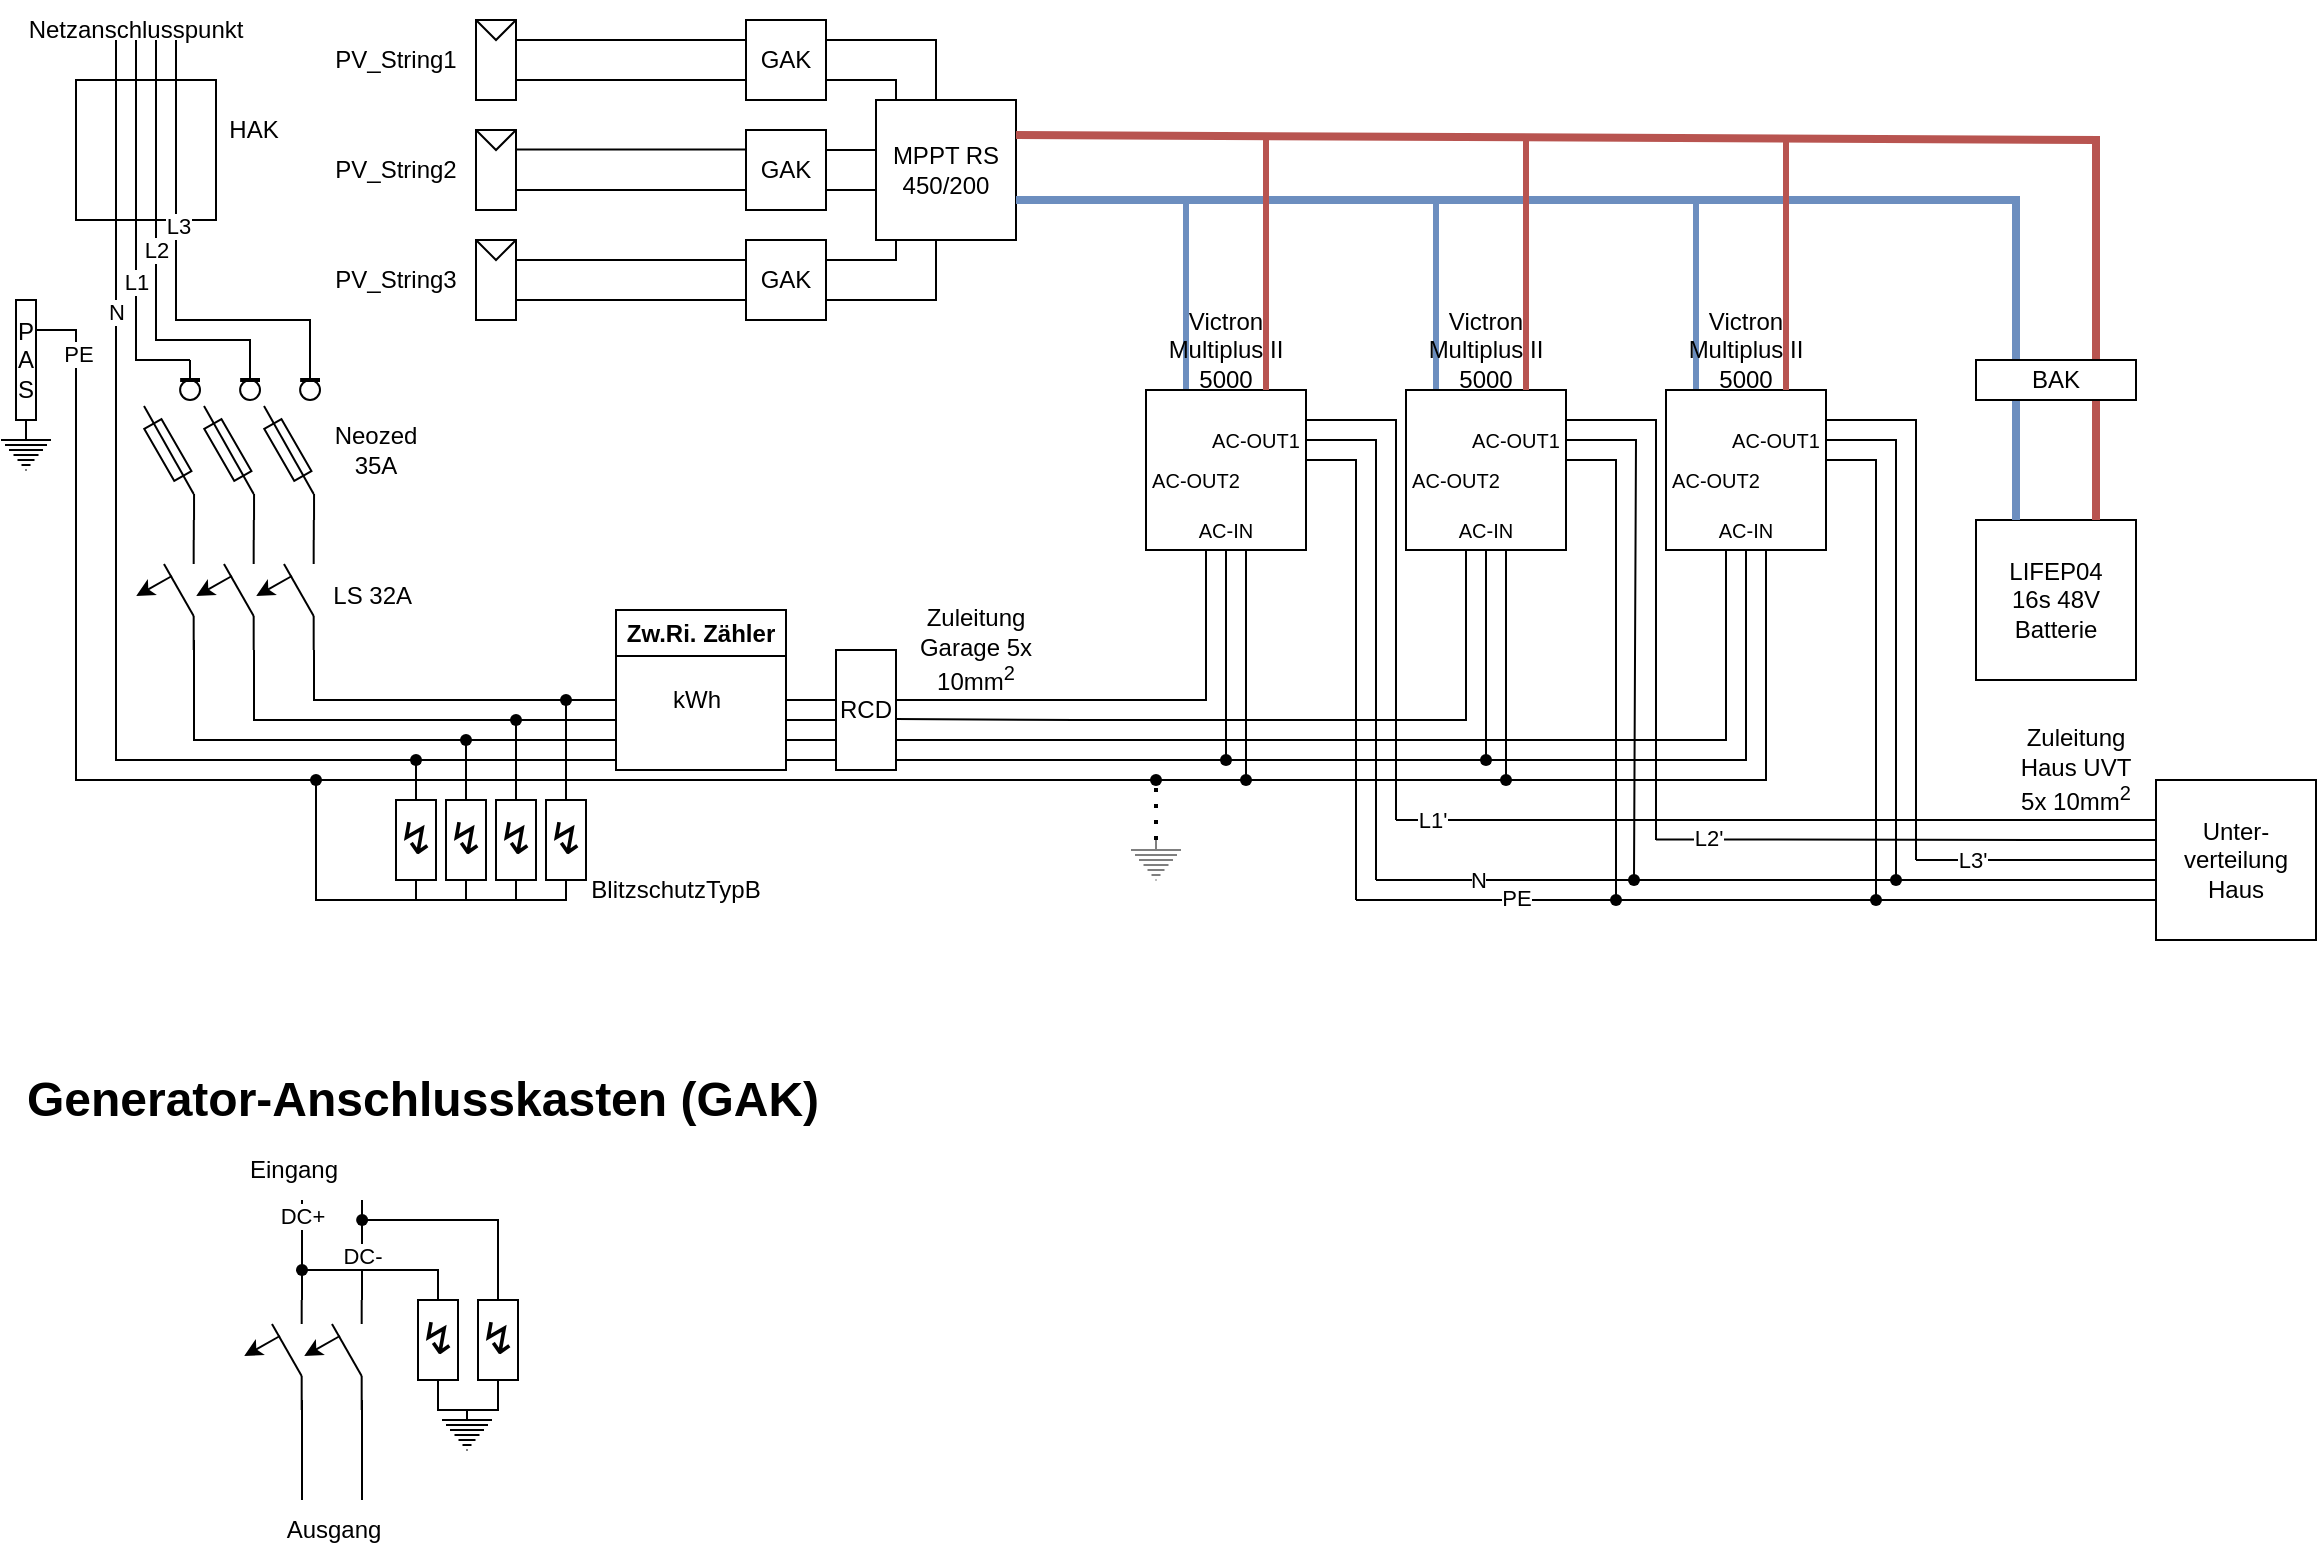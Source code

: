 <mxfile version="21.0.6" type="github">
  <diagram name="Page-1" id="16e2658f-23c8-b752-8be9-c03fbebb8bbe">
    <mxGraphModel dx="717" dy="371" grid="1" gridSize="10" guides="1" tooltips="1" connect="1" arrows="1" fold="1" page="1" pageScale="1" pageWidth="1169" pageHeight="827" background="none" math="0" shadow="0">
      <root>
        <mxCell id="0" />
        <mxCell id="1" parent="0" />
        <mxCell id="QuTBvmIOIHdLfjQirwNA-1" value="" style="whiteSpace=wrap;html=1;aspect=fixed;" vertex="1" parent="1">
          <mxGeometry x="40" y="40" width="70" height="70" as="geometry" />
        </mxCell>
        <mxCell id="QuTBvmIOIHdLfjQirwNA-2" value="" style="endArrow=none;html=1;rounded=0;" edge="1" parent="1">
          <mxGeometry width="50" height="50" relative="1" as="geometry">
            <mxPoint x="60" y="180" as="sourcePoint" />
            <mxPoint x="60" y="20" as="targetPoint" />
          </mxGeometry>
        </mxCell>
        <mxCell id="QuTBvmIOIHdLfjQirwNA-69" value="N" style="edgeLabel;html=1;align=center;verticalAlign=middle;resizable=0;points=[];" vertex="1" connectable="0" parent="QuTBvmIOIHdLfjQirwNA-2">
          <mxGeometry x="-0.696" relative="1" as="geometry">
            <mxPoint as="offset" />
          </mxGeometry>
        </mxCell>
        <mxCell id="QuTBvmIOIHdLfjQirwNA-3" value="" style="endArrow=none;html=1;rounded=0;" edge="1" parent="1">
          <mxGeometry width="50" height="50" relative="1" as="geometry">
            <mxPoint x="70" y="150" as="sourcePoint" />
            <mxPoint x="70" y="20" as="targetPoint" />
          </mxGeometry>
        </mxCell>
        <mxCell id="QuTBvmIOIHdLfjQirwNA-64" value="L1&lt;br&gt;" style="edgeLabel;html=1;align=center;verticalAlign=middle;resizable=0;points=[];" vertex="1" connectable="0" parent="QuTBvmIOIHdLfjQirwNA-3">
          <mxGeometry x="-0.851" relative="1" as="geometry">
            <mxPoint as="offset" />
          </mxGeometry>
        </mxCell>
        <mxCell id="QuTBvmIOIHdLfjQirwNA-4" value="" style="endArrow=none;html=1;rounded=0;" edge="1" parent="1">
          <mxGeometry width="50" height="50" relative="1" as="geometry">
            <mxPoint x="80" y="150" as="sourcePoint" />
            <mxPoint x="80" y="20" as="targetPoint" />
          </mxGeometry>
        </mxCell>
        <mxCell id="QuTBvmIOIHdLfjQirwNA-68" value="L2" style="edgeLabel;html=1;align=center;verticalAlign=middle;resizable=0;points=[];" vertex="1" connectable="0" parent="QuTBvmIOIHdLfjQirwNA-4">
          <mxGeometry x="-0.605" relative="1" as="geometry">
            <mxPoint as="offset" />
          </mxGeometry>
        </mxCell>
        <mxCell id="QuTBvmIOIHdLfjQirwNA-5" value="" style="endArrow=none;html=1;rounded=0;" edge="1" parent="1">
          <mxGeometry width="50" height="50" relative="1" as="geometry">
            <mxPoint x="90" y="150" as="sourcePoint" />
            <mxPoint x="90" y="20" as="targetPoint" />
          </mxGeometry>
        </mxCell>
        <mxCell id="QuTBvmIOIHdLfjQirwNA-67" value="L3" style="edgeLabel;html=1;align=center;verticalAlign=middle;resizable=0;points=[];" vertex="1" connectable="0" parent="QuTBvmIOIHdLfjQirwNA-5">
          <mxGeometry x="-0.426" y="-1" relative="1" as="geometry">
            <mxPoint as="offset" />
          </mxGeometry>
        </mxCell>
        <mxCell id="QuTBvmIOIHdLfjQirwNA-7" value="HAK" style="text;html=1;strokeColor=none;fillColor=none;align=center;verticalAlign=middle;whiteSpace=wrap;rounded=0;" vertex="1" parent="1">
          <mxGeometry x="99" y="50" width="60" height="30" as="geometry" />
        </mxCell>
        <mxCell id="QuTBvmIOIHdLfjQirwNA-46" value="" style="endArrow=none;html=1;rounded=0;" edge="1" parent="1">
          <mxGeometry width="50" height="50" relative="1" as="geometry">
            <mxPoint x="97" y="180" as="sourcePoint" />
            <mxPoint x="70" y="150" as="targetPoint" />
            <Array as="points">
              <mxPoint x="70" y="180" />
            </Array>
          </mxGeometry>
        </mxCell>
        <mxCell id="QuTBvmIOIHdLfjQirwNA-47" value="" style="endArrow=none;html=1;rounded=0;" edge="1" parent="1">
          <mxGeometry width="50" height="50" relative="1" as="geometry">
            <mxPoint x="127" y="180" as="sourcePoint" />
            <mxPoint x="80" y="150" as="targetPoint" />
            <Array as="points">
              <mxPoint x="127" y="170" />
              <mxPoint x="80" y="170" />
            </Array>
          </mxGeometry>
        </mxCell>
        <mxCell id="QuTBvmIOIHdLfjQirwNA-48" value="" style="endArrow=none;html=1;rounded=0;" edge="1" parent="1">
          <mxGeometry width="50" height="50" relative="1" as="geometry">
            <mxPoint x="157" y="190" as="sourcePoint" />
            <mxPoint x="90" y="150" as="targetPoint" />
            <Array as="points">
              <mxPoint x="157" y="160" />
              <mxPoint x="90" y="160" />
            </Array>
          </mxGeometry>
        </mxCell>
        <mxCell id="QuTBvmIOIHdLfjQirwNA-32" value="" style="endArrow=none;html=1;rounded=0;" edge="1" parent="1">
          <mxGeometry width="50" height="50" relative="1" as="geometry">
            <mxPoint x="127" y="180" as="sourcePoint" />
            <mxPoint x="127" y="190" as="targetPoint" />
          </mxGeometry>
        </mxCell>
        <mxCell id="QuTBvmIOIHdLfjQirwNA-22" value="" style="endArrow=none;html=1;rounded=0;" edge="1" parent="1">
          <mxGeometry width="50" height="50" relative="1" as="geometry">
            <mxPoint x="97" y="180" as="sourcePoint" />
            <mxPoint x="97" y="190" as="targetPoint" />
          </mxGeometry>
        </mxCell>
        <mxCell id="QuTBvmIOIHdLfjQirwNA-50" value="" style="group" vertex="1" connectable="0" parent="1">
          <mxGeometry x="74" y="190" width="28" height="70" as="geometry" />
        </mxCell>
        <mxCell id="QuTBvmIOIHdLfjQirwNA-20" value="" style="verticalLabelPosition=bottom;shadow=0;dashed=0;align=center;html=1;verticalAlign=top;strokeWidth=1;shape=ellipse;perimeter=ellipsePerimeter;container=0;" vertex="1" parent="QuTBvmIOIHdLfjQirwNA-50">
          <mxGeometry x="18.06" width="9.94" height="10" as="geometry" />
        </mxCell>
        <mxCell id="QuTBvmIOIHdLfjQirwNA-21" value="" style="endArrow=none;html=1;rounded=0;strokeWidth=2;" edge="1" parent="QuTBvmIOIHdLfjQirwNA-50">
          <mxGeometry width="50" height="50" relative="1" as="geometry">
            <mxPoint x="18.06" as="sourcePoint" />
            <mxPoint x="28" as="targetPoint" />
          </mxGeometry>
        </mxCell>
        <mxCell id="QuTBvmIOIHdLfjQirwNA-18" value="" style="endArrow=none;html=1;rounded=0;" edge="1" parent="QuTBvmIOIHdLfjQirwNA-50">
          <mxGeometry width="50" height="50" relative="1" as="geometry">
            <mxPoint x="25.018" y="70" as="sourcePoint" />
            <mxPoint x="25.018" y="57" as="targetPoint" />
          </mxGeometry>
        </mxCell>
        <mxCell id="QuTBvmIOIHdLfjQirwNA-11" value="" style="rounded=0;whiteSpace=wrap;html=1;container=0;rotation=-30;" vertex="1" parent="QuTBvmIOIHdLfjQirwNA-50">
          <mxGeometry x="6.958" y="20" width="9.94" height="30" as="geometry" />
        </mxCell>
        <mxCell id="QuTBvmIOIHdLfjQirwNA-16" value="" style="endArrow=none;html=1;rounded=0;" edge="1" parent="QuTBvmIOIHdLfjQirwNA-50">
          <mxGeometry width="50" height="50" relative="1" as="geometry">
            <mxPoint x="24.849" y="57" as="sourcePoint" />
            <mxPoint y="13" as="targetPoint" />
          </mxGeometry>
        </mxCell>
        <mxCell id="QuTBvmIOIHdLfjQirwNA-51" value="" style="group" vertex="1" connectable="0" parent="1">
          <mxGeometry x="104" y="190" width="28" height="70" as="geometry" />
        </mxCell>
        <mxCell id="QuTBvmIOIHdLfjQirwNA-52" value="" style="verticalLabelPosition=bottom;shadow=0;dashed=0;align=center;html=1;verticalAlign=top;strokeWidth=1;shape=ellipse;perimeter=ellipsePerimeter;container=0;" vertex="1" parent="QuTBvmIOIHdLfjQirwNA-51">
          <mxGeometry x="18.06" width="9.94" height="10" as="geometry" />
        </mxCell>
        <mxCell id="QuTBvmIOIHdLfjQirwNA-53" value="" style="endArrow=none;html=1;rounded=0;strokeWidth=2;" edge="1" parent="QuTBvmIOIHdLfjQirwNA-51">
          <mxGeometry width="50" height="50" relative="1" as="geometry">
            <mxPoint x="18.06" as="sourcePoint" />
            <mxPoint x="28" as="targetPoint" />
          </mxGeometry>
        </mxCell>
        <mxCell id="QuTBvmIOIHdLfjQirwNA-54" value="" style="endArrow=none;html=1;rounded=0;" edge="1" parent="QuTBvmIOIHdLfjQirwNA-51">
          <mxGeometry width="50" height="50" relative="1" as="geometry">
            <mxPoint x="25.018" y="70" as="sourcePoint" />
            <mxPoint x="25.018" y="57" as="targetPoint" />
          </mxGeometry>
        </mxCell>
        <mxCell id="QuTBvmIOIHdLfjQirwNA-55" value="" style="rounded=0;whiteSpace=wrap;html=1;container=0;rotation=-30;" vertex="1" parent="QuTBvmIOIHdLfjQirwNA-51">
          <mxGeometry x="6.958" y="20" width="9.94" height="30" as="geometry" />
        </mxCell>
        <mxCell id="QuTBvmIOIHdLfjQirwNA-56" value="" style="endArrow=none;html=1;rounded=0;" edge="1" parent="QuTBvmIOIHdLfjQirwNA-51">
          <mxGeometry width="50" height="50" relative="1" as="geometry">
            <mxPoint x="24.849" y="57" as="sourcePoint" />
            <mxPoint y="13" as="targetPoint" />
          </mxGeometry>
        </mxCell>
        <mxCell id="QuTBvmIOIHdLfjQirwNA-57" value="" style="group" vertex="1" connectable="0" parent="1">
          <mxGeometry x="134" y="190" width="28" height="70" as="geometry" />
        </mxCell>
        <mxCell id="QuTBvmIOIHdLfjQirwNA-58" value="" style="verticalLabelPosition=bottom;shadow=0;dashed=0;align=center;html=1;verticalAlign=top;strokeWidth=1;shape=ellipse;perimeter=ellipsePerimeter;container=0;" vertex="1" parent="QuTBvmIOIHdLfjQirwNA-57">
          <mxGeometry x="18.06" width="9.94" height="10" as="geometry" />
        </mxCell>
        <mxCell id="QuTBvmIOIHdLfjQirwNA-59" value="" style="endArrow=none;html=1;rounded=0;strokeWidth=2;" edge="1" parent="QuTBvmIOIHdLfjQirwNA-57">
          <mxGeometry width="50" height="50" relative="1" as="geometry">
            <mxPoint x="18.06" as="sourcePoint" />
            <mxPoint x="28" as="targetPoint" />
          </mxGeometry>
        </mxCell>
        <mxCell id="QuTBvmIOIHdLfjQirwNA-60" value="" style="endArrow=none;html=1;rounded=0;" edge="1" parent="QuTBvmIOIHdLfjQirwNA-57">
          <mxGeometry width="50" height="50" relative="1" as="geometry">
            <mxPoint x="25.018" y="70" as="sourcePoint" />
            <mxPoint x="25.018" y="57" as="targetPoint" />
          </mxGeometry>
        </mxCell>
        <mxCell id="QuTBvmIOIHdLfjQirwNA-61" value="" style="rounded=0;whiteSpace=wrap;html=1;container=0;rotation=-30;" vertex="1" parent="QuTBvmIOIHdLfjQirwNA-57">
          <mxGeometry x="6.958" y="20" width="9.94" height="30" as="geometry" />
        </mxCell>
        <mxCell id="QuTBvmIOIHdLfjQirwNA-62" value="" style="endArrow=none;html=1;rounded=0;" edge="1" parent="QuTBvmIOIHdLfjQirwNA-57">
          <mxGeometry width="50" height="50" relative="1" as="geometry">
            <mxPoint x="24.849" y="57" as="sourcePoint" />
            <mxPoint y="13" as="targetPoint" />
          </mxGeometry>
        </mxCell>
        <mxCell id="QuTBvmIOIHdLfjQirwNA-63" value="Neozed 35A" style="text;html=1;strokeColor=none;fillColor=none;align=center;verticalAlign=middle;whiteSpace=wrap;rounded=0;" vertex="1" parent="1">
          <mxGeometry x="160" y="210" width="60" height="30" as="geometry" />
        </mxCell>
        <mxCell id="QuTBvmIOIHdLfjQirwNA-75" value="" style="group" vertex="1" connectable="0" parent="1">
          <mxGeometry x="67" y="270" width="32" height="55" as="geometry" />
        </mxCell>
        <mxCell id="QuTBvmIOIHdLfjQirwNA-72" value="" style="group;rotation=-30;" vertex="1" connectable="0" parent="QuTBvmIOIHdLfjQirwNA-75">
          <mxGeometry x="6.099" y="15" width="25.742" height="30" as="geometry" />
        </mxCell>
        <mxCell id="QuTBvmIOIHdLfjQirwNA-137" value="" style="group" vertex="1" connectable="0" parent="QuTBvmIOIHdLfjQirwNA-72">
          <mxGeometry x="-2.97" y="-3" width="28.712" height="26" as="geometry" />
        </mxCell>
        <mxCell id="QuTBvmIOIHdLfjQirwNA-70" value="" style="endArrow=none;html=1;rounded=0;" edge="1" parent="QuTBvmIOIHdLfjQirwNA-137">
          <mxGeometry width="50" height="50" relative="1" as="geometry">
            <mxPoint x="28.712" y="26" as="sourcePoint" />
            <mxPoint x="13.861" as="targetPoint" />
          </mxGeometry>
        </mxCell>
        <mxCell id="QuTBvmIOIHdLfjQirwNA-71" value="" style="endArrow=classic;html=1;rounded=0;" edge="1" parent="QuTBvmIOIHdLfjQirwNA-137">
          <mxGeometry width="50" height="50" relative="1" as="geometry">
            <mxPoint x="17.822" y="6" as="sourcePoint" />
            <mxPoint y="16" as="targetPoint" />
          </mxGeometry>
        </mxCell>
        <mxCell id="QuTBvmIOIHdLfjQirwNA-73" value="" style="endArrow=none;html=1;rounded=0;" edge="1" parent="QuTBvmIOIHdLfjQirwNA-75">
          <mxGeometry width="50" height="50" relative="1" as="geometry">
            <mxPoint x="31.841" y="38" as="sourcePoint" />
            <mxPoint x="31.841" y="55" as="targetPoint" />
          </mxGeometry>
        </mxCell>
        <mxCell id="QuTBvmIOIHdLfjQirwNA-74" value="" style="endArrow=none;html=1;rounded=0;" edge="1" parent="QuTBvmIOIHdLfjQirwNA-75">
          <mxGeometry width="50" height="50" relative="1" as="geometry">
            <mxPoint x="31.841" y="12" as="sourcePoint" />
            <mxPoint x="31.841" as="targetPoint" />
          </mxGeometry>
        </mxCell>
        <mxCell id="QuTBvmIOIHdLfjQirwNA-76" value="" style="endArrow=none;html=1;rounded=0;" edge="1" parent="1">
          <mxGeometry width="50" height="50" relative="1" as="geometry">
            <mxPoint x="98.9" y="270" as="sourcePoint" />
            <mxPoint x="98.9" y="260" as="targetPoint" />
          </mxGeometry>
        </mxCell>
        <mxCell id="QuTBvmIOIHdLfjQirwNA-77" value="" style="group" vertex="1" connectable="0" parent="1">
          <mxGeometry x="97" y="270" width="32" height="55" as="geometry" />
        </mxCell>
        <mxCell id="QuTBvmIOIHdLfjQirwNA-78" value="" style="group;rotation=-30;" vertex="1" connectable="0" parent="QuTBvmIOIHdLfjQirwNA-77">
          <mxGeometry x="6.099" y="15" width="19.802" height="30" as="geometry" />
        </mxCell>
        <mxCell id="QuTBvmIOIHdLfjQirwNA-79" value="" style="endArrow=none;html=1;rounded=0;" edge="1" parent="QuTBvmIOIHdLfjQirwNA-78">
          <mxGeometry width="50" height="50" relative="1" as="geometry">
            <mxPoint x="25.742" y="23" as="sourcePoint" />
            <mxPoint x="10.891" y="-3" as="targetPoint" />
          </mxGeometry>
        </mxCell>
        <mxCell id="QuTBvmIOIHdLfjQirwNA-80" value="" style="endArrow=classic;html=1;rounded=0;" edge="1" parent="QuTBvmIOIHdLfjQirwNA-78">
          <mxGeometry width="50" height="50" relative="1" as="geometry">
            <mxPoint x="14.851" y="3" as="sourcePoint" />
            <mxPoint x="-2.97" y="13" as="targetPoint" />
          </mxGeometry>
        </mxCell>
        <mxCell id="QuTBvmIOIHdLfjQirwNA-81" value="" style="endArrow=none;html=1;rounded=0;" edge="1" parent="QuTBvmIOIHdLfjQirwNA-77">
          <mxGeometry width="50" height="50" relative="1" as="geometry">
            <mxPoint x="31.841" y="38" as="sourcePoint" />
            <mxPoint x="31.841" y="55" as="targetPoint" />
          </mxGeometry>
        </mxCell>
        <mxCell id="QuTBvmIOIHdLfjQirwNA-82" value="" style="endArrow=none;html=1;rounded=0;" edge="1" parent="QuTBvmIOIHdLfjQirwNA-77">
          <mxGeometry width="50" height="50" relative="1" as="geometry">
            <mxPoint x="31.841" y="12" as="sourcePoint" />
            <mxPoint x="31.841" as="targetPoint" />
          </mxGeometry>
        </mxCell>
        <mxCell id="QuTBvmIOIHdLfjQirwNA-89" value="" style="endArrow=none;html=1;rounded=0;" edge="1" parent="1">
          <mxGeometry width="50" height="50" relative="1" as="geometry">
            <mxPoint x="158.9" y="270" as="sourcePoint" />
            <mxPoint x="158.9" y="260" as="targetPoint" />
          </mxGeometry>
        </mxCell>
        <mxCell id="QuTBvmIOIHdLfjQirwNA-90" value="" style="endArrow=none;html=1;rounded=0;" edge="1" parent="1">
          <mxGeometry width="50" height="50" relative="1" as="geometry">
            <mxPoint x="128.9" y="270" as="sourcePoint" />
            <mxPoint x="128.9" y="260" as="targetPoint" />
          </mxGeometry>
        </mxCell>
        <mxCell id="QuTBvmIOIHdLfjQirwNA-91" value="" style="endArrow=none;html=1;rounded=0;" edge="1" parent="1">
          <mxGeometry width="50" height="50" relative="1" as="geometry">
            <mxPoint x="60" y="320" as="sourcePoint" />
            <mxPoint x="60" y="180" as="targetPoint" />
          </mxGeometry>
        </mxCell>
        <mxCell id="QuTBvmIOIHdLfjQirwNA-92" value="P A S" style="rounded=0;whiteSpace=wrap;html=1;" vertex="1" parent="1">
          <mxGeometry x="10" y="150" width="10" height="60" as="geometry" />
        </mxCell>
        <mxCell id="QuTBvmIOIHdLfjQirwNA-97" value="" style="pointerEvents=1;verticalLabelPosition=bottom;shadow=0;dashed=0;align=center;html=1;verticalAlign=top;shape=mxgraph.electrical.signal_sources.protective_earth;" vertex="1" parent="1">
          <mxGeometry x="2.5" y="215" width="25" height="20" as="geometry" />
        </mxCell>
        <mxCell id="QuTBvmIOIHdLfjQirwNA-98" value="" style="endArrow=none;html=1;rounded=0;exitX=0.5;exitY=0;exitDx=0;exitDy=0;exitPerimeter=0;entryX=0.5;entryY=1;entryDx=0;entryDy=0;" edge="1" parent="1" source="QuTBvmIOIHdLfjQirwNA-97" target="QuTBvmIOIHdLfjQirwNA-92">
          <mxGeometry width="50" height="50" relative="1" as="geometry">
            <mxPoint x="160" y="240" as="sourcePoint" />
            <mxPoint x="210" y="190" as="targetPoint" />
          </mxGeometry>
        </mxCell>
        <mxCell id="QuTBvmIOIHdLfjQirwNA-99" value="" style="endArrow=none;html=1;rounded=0;entryX=1;entryY=0.25;entryDx=0;entryDy=0;" edge="1" parent="1" target="QuTBvmIOIHdLfjQirwNA-92">
          <mxGeometry width="50" height="50" relative="1" as="geometry">
            <mxPoint x="40" y="320" as="sourcePoint" />
            <mxPoint x="210" y="190" as="targetPoint" />
            <Array as="points">
              <mxPoint x="40" y="165" />
            </Array>
          </mxGeometry>
        </mxCell>
        <mxCell id="QuTBvmIOIHdLfjQirwNA-100" value="PE" style="edgeLabel;html=1;align=center;verticalAlign=middle;resizable=0;points=[];" vertex="1" connectable="0" parent="QuTBvmIOIHdLfjQirwNA-99">
          <mxGeometry x="0.642" y="-1" relative="1" as="geometry">
            <mxPoint as="offset" />
          </mxGeometry>
        </mxCell>
        <mxCell id="QuTBvmIOIHdLfjQirwNA-101" value="" style="endArrow=none;html=1;rounded=0;" edge="1" parent="1">
          <mxGeometry width="50" height="50" relative="1" as="geometry">
            <mxPoint x="200" y="350" as="sourcePoint" />
            <mxPoint x="159" y="325" as="targetPoint" />
            <Array as="points">
              <mxPoint x="159" y="350" />
            </Array>
          </mxGeometry>
        </mxCell>
        <mxCell id="QuTBvmIOIHdLfjQirwNA-102" value="" style="endArrow=none;html=1;rounded=0;" edge="1" parent="1">
          <mxGeometry width="50" height="50" relative="1" as="geometry">
            <mxPoint x="200" y="360" as="sourcePoint" />
            <mxPoint x="129" y="325" as="targetPoint" />
            <Array as="points">
              <mxPoint x="129" y="360" />
            </Array>
          </mxGeometry>
        </mxCell>
        <mxCell id="QuTBvmIOIHdLfjQirwNA-103" value="" style="endArrow=none;html=1;rounded=0;" edge="1" parent="1">
          <mxGeometry width="50" height="50" relative="1" as="geometry">
            <mxPoint x="200" y="370" as="sourcePoint" />
            <mxPoint x="99" y="320" as="targetPoint" />
            <Array as="points">
              <mxPoint x="99" y="370" />
            </Array>
          </mxGeometry>
        </mxCell>
        <mxCell id="QuTBvmIOIHdLfjQirwNA-104" value="" style="endArrow=none;html=1;rounded=0;" edge="1" parent="1">
          <mxGeometry width="50" height="50" relative="1" as="geometry">
            <mxPoint x="200" y="380" as="sourcePoint" />
            <mxPoint x="60" y="320" as="targetPoint" />
            <Array as="points">
              <mxPoint x="60" y="380" />
            </Array>
          </mxGeometry>
        </mxCell>
        <mxCell id="QuTBvmIOIHdLfjQirwNA-105" value="" style="endArrow=none;html=1;rounded=0;" edge="1" parent="1">
          <mxGeometry width="50" height="50" relative="1" as="geometry">
            <mxPoint x="540" y="390" as="sourcePoint" />
            <mxPoint x="40" y="320" as="targetPoint" />
            <Array as="points">
              <mxPoint x="40" y="390" />
            </Array>
          </mxGeometry>
        </mxCell>
        <mxCell id="QuTBvmIOIHdLfjQirwNA-106" value="&lt;font style=&quot;font-size: 22px;&quot;&gt;↯&lt;/font&gt;" style="rounded=0;whiteSpace=wrap;html=1;" vertex="1" parent="1">
          <mxGeometry x="200" y="400" width="20" height="40" as="geometry" />
        </mxCell>
        <mxCell id="QuTBvmIOIHdLfjQirwNA-107" value="&lt;font style=&quot;font-size: 22px;&quot;&gt;↯&lt;/font&gt;" style="rounded=0;whiteSpace=wrap;html=1;" vertex="1" parent="1">
          <mxGeometry x="225" y="400" width="20" height="40" as="geometry" />
        </mxCell>
        <mxCell id="QuTBvmIOIHdLfjQirwNA-108" value="&lt;font style=&quot;font-size: 22px;&quot;&gt;↯&lt;/font&gt;" style="rounded=0;whiteSpace=wrap;html=1;" vertex="1" parent="1">
          <mxGeometry x="250" y="400" width="20" height="40" as="geometry" />
        </mxCell>
        <mxCell id="QuTBvmIOIHdLfjQirwNA-109" value="&lt;font style=&quot;font-size: 22px;&quot;&gt;↯&lt;/font&gt;" style="rounded=0;whiteSpace=wrap;html=1;" vertex="1" parent="1">
          <mxGeometry x="275" y="400" width="20" height="40" as="geometry" />
        </mxCell>
        <mxCell id="QuTBvmIOIHdLfjQirwNA-110" value="" style="endArrow=none;html=1;rounded=0;exitDx=0;exitDy=0;startArrow=none;" edge="1" parent="1" source="QuTBvmIOIHdLfjQirwNA-111">
          <mxGeometry width="50" height="50" relative="1" as="geometry">
            <mxPoint x="160" y="360" as="sourcePoint" />
            <mxPoint x="200" y="380" as="targetPoint" />
            <Array as="points" />
          </mxGeometry>
        </mxCell>
        <mxCell id="QuTBvmIOIHdLfjQirwNA-112" value="" style="endArrow=none;html=1;rounded=0;exitX=0.5;exitY=0;exitDx=0;exitDy=0;" edge="1" parent="1" source="QuTBvmIOIHdLfjQirwNA-106" target="QuTBvmIOIHdLfjQirwNA-111">
          <mxGeometry width="50" height="50" relative="1" as="geometry">
            <mxPoint x="210" y="400" as="sourcePoint" />
            <mxPoint x="200" y="380" as="targetPoint" />
            <Array as="points">
              <mxPoint x="210" y="380" />
            </Array>
          </mxGeometry>
        </mxCell>
        <mxCell id="QuTBvmIOIHdLfjQirwNA-111" value="" style="shape=waypoint;sketch=0;fillStyle=solid;size=6;pointerEvents=1;points=[];fillColor=none;resizable=0;rotatable=0;perimeter=centerPerimeter;snapToPoint=1;" vertex="1" parent="1">
          <mxGeometry x="200" y="370" width="20" height="20" as="geometry" />
        </mxCell>
        <mxCell id="QuTBvmIOIHdLfjQirwNA-113" value="" style="shape=waypoint;sketch=0;fillStyle=solid;size=6;pointerEvents=1;points=[];fillColor=none;resizable=0;rotatable=0;perimeter=centerPerimeter;snapToPoint=1;" vertex="1" parent="1">
          <mxGeometry x="225" y="360" width="20" height="20" as="geometry" />
        </mxCell>
        <mxCell id="QuTBvmIOIHdLfjQirwNA-114" value="" style="shape=waypoint;sketch=0;fillStyle=solid;size=6;pointerEvents=1;points=[];fillColor=none;resizable=0;rotatable=0;perimeter=centerPerimeter;snapToPoint=1;" vertex="1" parent="1">
          <mxGeometry x="250" y="350" width="20" height="20" as="geometry" />
        </mxCell>
        <mxCell id="QuTBvmIOIHdLfjQirwNA-115" value="" style="shape=waypoint;sketch=0;fillStyle=solid;size=6;pointerEvents=1;points=[];fillColor=none;resizable=0;rotatable=0;perimeter=centerPerimeter;snapToPoint=1;" vertex="1" parent="1">
          <mxGeometry x="275" y="340" width="20" height="20" as="geometry" />
        </mxCell>
        <mxCell id="QuTBvmIOIHdLfjQirwNA-116" value="" style="endArrow=none;html=1;rounded=0;entryX=0.25;entryY=0.5;entryDx=0;entryDy=0;entryPerimeter=0;" edge="1" parent="1" target="QuTBvmIOIHdLfjQirwNA-115">
          <mxGeometry width="50" height="50" relative="1" as="geometry">
            <mxPoint x="200" y="350" as="sourcePoint" />
            <mxPoint x="210" y="310" as="targetPoint" />
          </mxGeometry>
        </mxCell>
        <mxCell id="QuTBvmIOIHdLfjQirwNA-117" value="" style="endArrow=none;html=1;rounded=0;entryX=0.5;entryY=0;entryDx=0;entryDy=0;" edge="1" parent="1" source="QuTBvmIOIHdLfjQirwNA-115" target="QuTBvmIOIHdLfjQirwNA-109">
          <mxGeometry width="50" height="50" relative="1" as="geometry">
            <mxPoint x="160" y="360" as="sourcePoint" />
            <mxPoint x="210" y="310" as="targetPoint" />
          </mxGeometry>
        </mxCell>
        <mxCell id="QuTBvmIOIHdLfjQirwNA-118" value="" style="endArrow=none;html=1;rounded=0;entryX=0.5;entryY=0;entryDx=0;entryDy=0;" edge="1" parent="1" source="QuTBvmIOIHdLfjQirwNA-113" target="QuTBvmIOIHdLfjQirwNA-107">
          <mxGeometry width="50" height="50" relative="1" as="geometry">
            <mxPoint x="160" y="360" as="sourcePoint" />
            <mxPoint x="210" y="310" as="targetPoint" />
          </mxGeometry>
        </mxCell>
        <mxCell id="QuTBvmIOIHdLfjQirwNA-119" value="" style="endArrow=none;html=1;rounded=0;" edge="1" parent="1" target="QuTBvmIOIHdLfjQirwNA-113">
          <mxGeometry width="50" height="50" relative="1" as="geometry">
            <mxPoint x="200" y="370" as="sourcePoint" />
            <mxPoint x="210" y="310" as="targetPoint" />
          </mxGeometry>
        </mxCell>
        <mxCell id="QuTBvmIOIHdLfjQirwNA-120" value="" style="endArrow=none;html=1;rounded=0;" edge="1" parent="1" target="QuTBvmIOIHdLfjQirwNA-114">
          <mxGeometry width="50" height="50" relative="1" as="geometry">
            <mxPoint x="200" y="360" as="sourcePoint" />
            <mxPoint x="210" y="310" as="targetPoint" />
          </mxGeometry>
        </mxCell>
        <mxCell id="QuTBvmIOIHdLfjQirwNA-121" value="" style="endArrow=none;html=1;rounded=0;entryX=0.5;entryY=0;entryDx=0;entryDy=0;exitX=0.55;exitY=0.617;exitDx=0;exitDy=0;exitPerimeter=0;" edge="1" parent="1" source="QuTBvmIOIHdLfjQirwNA-114" target="QuTBvmIOIHdLfjQirwNA-108">
          <mxGeometry width="50" height="50" relative="1" as="geometry">
            <mxPoint x="160" y="360" as="sourcePoint" />
            <mxPoint x="210" y="310" as="targetPoint" />
          </mxGeometry>
        </mxCell>
        <mxCell id="QuTBvmIOIHdLfjQirwNA-122" value="" style="endArrow=none;html=1;rounded=0;entryX=0.5;entryY=1;entryDx=0;entryDy=0;startArrow=none;" edge="1" parent="1" source="QuTBvmIOIHdLfjQirwNA-132" target="QuTBvmIOIHdLfjQirwNA-109">
          <mxGeometry width="50" height="50" relative="1" as="geometry">
            <mxPoint x="160" y="390" as="sourcePoint" />
            <mxPoint x="160" y="450" as="targetPoint" />
            <Array as="points">
              <mxPoint x="160" y="450" />
              <mxPoint x="285" y="450" />
            </Array>
          </mxGeometry>
        </mxCell>
        <mxCell id="QuTBvmIOIHdLfjQirwNA-123" value="" style="endArrow=none;html=1;rounded=0;entryX=0.5;entryY=1;entryDx=0;entryDy=0;" edge="1" parent="1" target="QuTBvmIOIHdLfjQirwNA-108">
          <mxGeometry width="50" height="50" relative="1" as="geometry">
            <mxPoint x="260" y="450" as="sourcePoint" />
            <mxPoint x="210" y="360" as="targetPoint" />
          </mxGeometry>
        </mxCell>
        <mxCell id="QuTBvmIOIHdLfjQirwNA-124" value="" style="endArrow=none;html=1;rounded=0;entryX=0.5;entryY=1;entryDx=0;entryDy=0;" edge="1" parent="1" target="QuTBvmIOIHdLfjQirwNA-107">
          <mxGeometry width="50" height="50" relative="1" as="geometry">
            <mxPoint x="235" y="450" as="sourcePoint" />
            <mxPoint x="210" y="360" as="targetPoint" />
          </mxGeometry>
        </mxCell>
        <mxCell id="QuTBvmIOIHdLfjQirwNA-125" value="" style="endArrow=none;html=1;rounded=0;entryX=0.5;entryY=1;entryDx=0;entryDy=0;" edge="1" parent="1" target="QuTBvmIOIHdLfjQirwNA-106">
          <mxGeometry width="50" height="50" relative="1" as="geometry">
            <mxPoint x="210" y="450" as="sourcePoint" />
            <mxPoint x="210" y="360" as="targetPoint" />
          </mxGeometry>
        </mxCell>
        <mxCell id="QuTBvmIOIHdLfjQirwNA-127" value="Zw.Ri. Zähler" style="swimlane;whiteSpace=wrap;html=1;" vertex="1" parent="1">
          <mxGeometry x="310" y="305" width="85" height="80" as="geometry">
            <mxRectangle x="310" y="305" width="110" height="30" as="alternateBounds" />
          </mxGeometry>
        </mxCell>
        <mxCell id="QuTBvmIOIHdLfjQirwNA-128" value="" style="endArrow=none;html=1;rounded=0;" edge="1" parent="1">
          <mxGeometry width="50" height="50" relative="1" as="geometry">
            <mxPoint x="285" y="350" as="sourcePoint" />
            <mxPoint x="310" y="350" as="targetPoint" />
          </mxGeometry>
        </mxCell>
        <mxCell id="QuTBvmIOIHdLfjQirwNA-129" value="" style="endArrow=none;html=1;rounded=0;" edge="1" parent="1">
          <mxGeometry width="50" height="50" relative="1" as="geometry">
            <mxPoint x="310" y="360" as="sourcePoint" />
            <mxPoint x="260" y="360" as="targetPoint" />
          </mxGeometry>
        </mxCell>
        <mxCell id="QuTBvmIOIHdLfjQirwNA-130" value="" style="endArrow=none;html=1;rounded=0;" edge="1" parent="1" source="QuTBvmIOIHdLfjQirwNA-113">
          <mxGeometry width="50" height="50" relative="1" as="geometry">
            <mxPoint x="160" y="340" as="sourcePoint" />
            <mxPoint x="310" y="370" as="targetPoint" />
          </mxGeometry>
        </mxCell>
        <mxCell id="QuTBvmIOIHdLfjQirwNA-131" value="" style="endArrow=none;html=1;rounded=0;exitX=0.4;exitY=0.517;exitDx=0;exitDy=0;exitPerimeter=0;" edge="1" parent="1" source="QuTBvmIOIHdLfjQirwNA-111">
          <mxGeometry width="50" height="50" relative="1" as="geometry">
            <mxPoint x="160" y="350" as="sourcePoint" />
            <mxPoint x="310" y="380" as="targetPoint" />
          </mxGeometry>
        </mxCell>
        <mxCell id="QuTBvmIOIHdLfjQirwNA-133" value="" style="endArrow=none;html=1;rounded=0;entryDx=0;entryDy=0;" edge="1" parent="1" target="QuTBvmIOIHdLfjQirwNA-132">
          <mxGeometry width="50" height="50" relative="1" as="geometry">
            <mxPoint x="160" y="390" as="sourcePoint" />
            <mxPoint x="285" y="440" as="targetPoint" />
            <Array as="points" />
          </mxGeometry>
        </mxCell>
        <mxCell id="QuTBvmIOIHdLfjQirwNA-132" value="" style="shape=waypoint;sketch=0;fillStyle=solid;size=6;pointerEvents=1;points=[];fillColor=none;resizable=0;rotatable=0;perimeter=centerPerimeter;snapToPoint=1;" vertex="1" parent="1">
          <mxGeometry x="150" y="380" width="20" height="20" as="geometry" />
        </mxCell>
        <mxCell id="QuTBvmIOIHdLfjQirwNA-134" value="BlitzschutzTypB" style="text;html=1;strokeColor=none;fillColor=none;align=center;verticalAlign=middle;whiteSpace=wrap;rounded=0;" vertex="1" parent="1">
          <mxGeometry x="310" y="430" width="60" height="30" as="geometry" />
        </mxCell>
        <mxCell id="QuTBvmIOIHdLfjQirwNA-135" value="kWh" style="text;html=1;align=center;verticalAlign=middle;resizable=0;points=[];autosize=1;strokeColor=none;fillColor=none;" vertex="1" parent="1">
          <mxGeometry x="325" y="335" width="50" height="30" as="geometry" />
        </mxCell>
        <mxCell id="QuTBvmIOIHdLfjQirwNA-136" value="LS 32A&amp;nbsp;" style="text;html=1;strokeColor=none;fillColor=none;align=center;verticalAlign=middle;whiteSpace=wrap;rounded=0;" vertex="1" parent="1">
          <mxGeometry x="160" y="282.5" width="60" height="30" as="geometry" />
        </mxCell>
        <mxCell id="QuTBvmIOIHdLfjQirwNA-138" value="" style="group" vertex="1" connectable="0" parent="1">
          <mxGeometry x="127" y="270" width="32" height="55" as="geometry" />
        </mxCell>
        <mxCell id="QuTBvmIOIHdLfjQirwNA-139" value="" style="group;rotation=-30;" vertex="1" connectable="0" parent="QuTBvmIOIHdLfjQirwNA-138">
          <mxGeometry x="6.099" y="15" width="19.802" height="30" as="geometry" />
        </mxCell>
        <mxCell id="QuTBvmIOIHdLfjQirwNA-140" value="" style="endArrow=none;html=1;rounded=0;" edge="1" parent="QuTBvmIOIHdLfjQirwNA-139">
          <mxGeometry width="50" height="50" relative="1" as="geometry">
            <mxPoint x="25.742" y="23" as="sourcePoint" />
            <mxPoint x="10.891" y="-3" as="targetPoint" />
          </mxGeometry>
        </mxCell>
        <mxCell id="QuTBvmIOIHdLfjQirwNA-141" value="" style="endArrow=classic;html=1;rounded=0;" edge="1" parent="QuTBvmIOIHdLfjQirwNA-139">
          <mxGeometry width="50" height="50" relative="1" as="geometry">
            <mxPoint x="14.851" y="3" as="sourcePoint" />
            <mxPoint x="-2.97" y="13" as="targetPoint" />
          </mxGeometry>
        </mxCell>
        <mxCell id="QuTBvmIOIHdLfjQirwNA-142" value="" style="endArrow=none;html=1;rounded=0;" edge="1" parent="QuTBvmIOIHdLfjQirwNA-138">
          <mxGeometry width="50" height="50" relative="1" as="geometry">
            <mxPoint x="31.841" y="38" as="sourcePoint" />
            <mxPoint x="31.841" y="55" as="targetPoint" />
          </mxGeometry>
        </mxCell>
        <mxCell id="QuTBvmIOIHdLfjQirwNA-143" value="" style="endArrow=none;html=1;rounded=0;" edge="1" parent="QuTBvmIOIHdLfjQirwNA-138">
          <mxGeometry width="50" height="50" relative="1" as="geometry">
            <mxPoint x="31.841" y="12" as="sourcePoint" />
            <mxPoint x="31.841" as="targetPoint" />
          </mxGeometry>
        </mxCell>
        <mxCell id="QuTBvmIOIHdLfjQirwNA-145" value="RCD" style="rounded=0;whiteSpace=wrap;html=1;" vertex="1" parent="1">
          <mxGeometry x="420" y="325" width="30" height="60" as="geometry" />
        </mxCell>
        <mxCell id="QuTBvmIOIHdLfjQirwNA-147" value="" style="endArrow=none;html=1;rounded=0;" edge="1" parent="1">
          <mxGeometry width="50" height="50" relative="1" as="geometry">
            <mxPoint x="395" y="350" as="sourcePoint" />
            <mxPoint x="420" y="350" as="targetPoint" />
          </mxGeometry>
        </mxCell>
        <mxCell id="QuTBvmIOIHdLfjQirwNA-148" value="" style="endArrow=none;html=1;rounded=0;" edge="1" parent="1">
          <mxGeometry width="50" height="50" relative="1" as="geometry">
            <mxPoint x="395" y="360" as="sourcePoint" />
            <mxPoint x="420" y="360" as="targetPoint" />
          </mxGeometry>
        </mxCell>
        <mxCell id="QuTBvmIOIHdLfjQirwNA-149" value="" style="endArrow=none;html=1;rounded=0;" edge="1" parent="1">
          <mxGeometry width="50" height="50" relative="1" as="geometry">
            <mxPoint x="395" y="370" as="sourcePoint" />
            <mxPoint x="420" y="370" as="targetPoint" />
          </mxGeometry>
        </mxCell>
        <mxCell id="QuTBvmIOIHdLfjQirwNA-150" value="" style="endArrow=none;html=1;rounded=0;" edge="1" parent="1">
          <mxGeometry width="50" height="50" relative="1" as="geometry">
            <mxPoint x="395" y="380" as="sourcePoint" />
            <mxPoint x="420" y="380" as="targetPoint" />
          </mxGeometry>
        </mxCell>
        <mxCell id="QuTBvmIOIHdLfjQirwNA-152" value="" style="endArrow=none;html=1;rounded=0;" edge="1" parent="1">
          <mxGeometry width="50" height="50" relative="1" as="geometry">
            <mxPoint x="450" y="380" as="sourcePoint" />
            <mxPoint x="540" y="380" as="targetPoint" />
          </mxGeometry>
        </mxCell>
        <mxCell id="QuTBvmIOIHdLfjQirwNA-153" value="" style="endArrow=none;html=1;rounded=0;" edge="1" parent="1">
          <mxGeometry width="50" height="50" relative="1" as="geometry">
            <mxPoint x="450" y="370" as="sourcePoint" />
            <mxPoint x="540" y="370" as="targetPoint" />
          </mxGeometry>
        </mxCell>
        <mxCell id="QuTBvmIOIHdLfjQirwNA-154" value="" style="endArrow=none;html=1;rounded=0;" edge="1" parent="1">
          <mxGeometry width="50" height="50" relative="1" as="geometry">
            <mxPoint x="450" y="359.5" as="sourcePoint" />
            <mxPoint x="540" y="360" as="targetPoint" />
          </mxGeometry>
        </mxCell>
        <mxCell id="QuTBvmIOIHdLfjQirwNA-155" value="" style="endArrow=none;html=1;rounded=0;" edge="1" parent="1">
          <mxGeometry width="50" height="50" relative="1" as="geometry">
            <mxPoint x="450" y="350" as="sourcePoint" />
            <mxPoint x="540" y="350" as="targetPoint" />
          </mxGeometry>
        </mxCell>
        <mxCell id="QuTBvmIOIHdLfjQirwNA-156" value="Zuleitung Garage 5x 10mm&lt;sup&gt;2&lt;/sup&gt;" style="text;html=1;strokeColor=none;fillColor=none;align=center;verticalAlign=middle;whiteSpace=wrap;rounded=0;" vertex="1" parent="1">
          <mxGeometry x="460" y="310" width="60" height="30" as="geometry" />
        </mxCell>
        <mxCell id="QuTBvmIOIHdLfjQirwNA-209" value="" style="endArrow=none;html=1;rounded=0;" edge="1" parent="1">
          <mxGeometry width="50" height="50" relative="1" as="geometry">
            <mxPoint x="540" y="350" as="sourcePoint" />
            <mxPoint x="595" y="350" as="targetPoint" />
            <Array as="points" />
          </mxGeometry>
        </mxCell>
        <mxCell id="QuTBvmIOIHdLfjQirwNA-210" value="" style="endArrow=none;html=1;rounded=0;" edge="1" parent="1">
          <mxGeometry width="50" height="50" relative="1" as="geometry">
            <mxPoint x="594" y="350" as="sourcePoint" />
            <mxPoint x="605" y="330" as="targetPoint" />
            <Array as="points">
              <mxPoint x="605" y="350" />
            </Array>
          </mxGeometry>
        </mxCell>
        <mxCell id="QuTBvmIOIHdLfjQirwNA-211" value="" style="endArrow=none;html=1;rounded=0;" edge="1" parent="1">
          <mxGeometry width="50" height="50" relative="1" as="geometry">
            <mxPoint x="540" y="380" as="sourcePoint" />
            <mxPoint x="615" y="330" as="targetPoint" />
            <Array as="points">
              <mxPoint x="615" y="380" />
            </Array>
          </mxGeometry>
        </mxCell>
        <mxCell id="QuTBvmIOIHdLfjQirwNA-212" value="" style="endArrow=none;html=1;rounded=0;startArrow=none;" edge="1" parent="1" source="QuTBvmIOIHdLfjQirwNA-360">
          <mxGeometry width="50" height="50" relative="1" as="geometry">
            <mxPoint x="540" y="390" as="sourcePoint" />
            <mxPoint x="625" y="330" as="targetPoint" />
            <Array as="points">
              <mxPoint x="625" y="390" />
            </Array>
          </mxGeometry>
        </mxCell>
        <mxCell id="QuTBvmIOIHdLfjQirwNA-213" value="" style="endArrow=none;html=1;rounded=0;" edge="1" parent="1">
          <mxGeometry width="50" height="50" relative="1" as="geometry">
            <mxPoint x="540" y="360" as="sourcePoint" />
            <mxPoint x="735" y="330" as="targetPoint" />
            <Array as="points">
              <mxPoint x="735" y="360" />
            </Array>
          </mxGeometry>
        </mxCell>
        <mxCell id="QuTBvmIOIHdLfjQirwNA-241" value="" style="endArrow=none;html=1;rounded=0;startArrow=none;" edge="1" parent="1" source="QuTBvmIOIHdLfjQirwNA-247">
          <mxGeometry width="50" height="50" relative="1" as="geometry">
            <mxPoint x="610" y="380" as="sourcePoint" />
            <mxPoint x="745" y="330" as="targetPoint" />
            <Array as="points">
              <mxPoint x="745" y="380" />
            </Array>
          </mxGeometry>
        </mxCell>
        <mxCell id="QuTBvmIOIHdLfjQirwNA-242" value="" style="endArrow=none;html=1;rounded=0;" edge="1" parent="1">
          <mxGeometry width="50" height="50" relative="1" as="geometry">
            <mxPoint x="620" y="390" as="sourcePoint" />
            <mxPoint x="755" y="330" as="targetPoint" />
            <Array as="points">
              <mxPoint x="755" y="390" />
            </Array>
          </mxGeometry>
        </mxCell>
        <mxCell id="QuTBvmIOIHdLfjQirwNA-244" value="" style="endArrow=none;html=1;rounded=0;" edge="1" parent="1">
          <mxGeometry width="50" height="50" relative="1" as="geometry">
            <mxPoint x="540" y="370" as="sourcePoint" />
            <mxPoint x="865" y="330" as="targetPoint" />
            <Array as="points">
              <mxPoint x="865" y="370" />
            </Array>
          </mxGeometry>
        </mxCell>
        <mxCell id="QuTBvmIOIHdLfjQirwNA-245" value="" style="endArrow=none;html=1;rounded=0;startArrow=none;" edge="1" parent="1" source="QuTBvmIOIHdLfjQirwNA-250">
          <mxGeometry width="50" height="50" relative="1" as="geometry">
            <mxPoint x="740" y="380" as="sourcePoint" />
            <mxPoint x="875" y="320" as="targetPoint" />
            <Array as="points">
              <mxPoint x="875" y="380" />
            </Array>
          </mxGeometry>
        </mxCell>
        <mxCell id="QuTBvmIOIHdLfjQirwNA-246" value="" style="endArrow=none;html=1;rounded=0;" edge="1" parent="1">
          <mxGeometry width="50" height="50" relative="1" as="geometry">
            <mxPoint x="750" y="390" as="sourcePoint" />
            <mxPoint x="885" y="330" as="targetPoint" />
            <Array as="points">
              <mxPoint x="885" y="390" />
            </Array>
          </mxGeometry>
        </mxCell>
        <mxCell id="QuTBvmIOIHdLfjQirwNA-248" value="" style="endArrow=none;html=1;rounded=0;" edge="1" parent="1" target="QuTBvmIOIHdLfjQirwNA-247">
          <mxGeometry width="50" height="50" relative="1" as="geometry">
            <mxPoint x="610" y="380" as="sourcePoint" />
            <mxPoint x="745" y="330" as="targetPoint" />
            <Array as="points" />
          </mxGeometry>
        </mxCell>
        <mxCell id="QuTBvmIOIHdLfjQirwNA-247" value="" style="shape=waypoint;sketch=0;fillStyle=solid;size=6;pointerEvents=1;points=[];fillColor=none;resizable=0;rotatable=0;perimeter=centerPerimeter;snapToPoint=1;" vertex="1" parent="1">
          <mxGeometry x="605" y="370" width="20" height="20" as="geometry" />
        </mxCell>
        <mxCell id="QuTBvmIOIHdLfjQirwNA-249" value="" style="shape=waypoint;sketch=0;fillStyle=solid;size=6;pointerEvents=1;points=[];fillColor=none;resizable=0;rotatable=0;perimeter=centerPerimeter;snapToPoint=1;" vertex="1" parent="1">
          <mxGeometry x="615" y="380" width="20" height="20" as="geometry" />
        </mxCell>
        <mxCell id="QuTBvmIOIHdLfjQirwNA-251" value="" style="endArrow=none;html=1;rounded=0;" edge="1" parent="1" target="QuTBvmIOIHdLfjQirwNA-250">
          <mxGeometry width="50" height="50" relative="1" as="geometry">
            <mxPoint x="740" y="380" as="sourcePoint" />
            <mxPoint x="875" y="320" as="targetPoint" />
            <Array as="points" />
          </mxGeometry>
        </mxCell>
        <mxCell id="QuTBvmIOIHdLfjQirwNA-250" value="" style="shape=waypoint;sketch=0;fillStyle=solid;size=6;pointerEvents=1;points=[];fillColor=none;resizable=0;rotatable=0;perimeter=centerPerimeter;snapToPoint=1;" vertex="1" parent="1">
          <mxGeometry x="735" y="370" width="20" height="20" as="geometry" />
        </mxCell>
        <mxCell id="QuTBvmIOIHdLfjQirwNA-252" value="" style="shape=waypoint;sketch=0;fillStyle=solid;size=6;pointerEvents=1;points=[];fillColor=none;resizable=0;rotatable=0;perimeter=centerPerimeter;snapToPoint=1;" vertex="1" parent="1">
          <mxGeometry x="745" y="380" width="20" height="20" as="geometry" />
        </mxCell>
        <mxCell id="QuTBvmIOIHdLfjQirwNA-253" value="" style="endArrow=none;html=1;rounded=0;" edge="1" parent="1">
          <mxGeometry width="50" height="50" relative="1" as="geometry">
            <mxPoint x="655" y="210" as="sourcePoint" />
            <mxPoint x="700" y="410" as="targetPoint" />
            <Array as="points">
              <mxPoint x="700" y="210" />
            </Array>
          </mxGeometry>
        </mxCell>
        <mxCell id="QuTBvmIOIHdLfjQirwNA-254" value="" style="endArrow=none;html=1;rounded=0;" edge="1" parent="1">
          <mxGeometry width="50" height="50" relative="1" as="geometry">
            <mxPoint x="655" y="220" as="sourcePoint" />
            <mxPoint x="690" y="440" as="targetPoint" />
            <Array as="points">
              <mxPoint x="690" y="220" />
            </Array>
          </mxGeometry>
        </mxCell>
        <mxCell id="QuTBvmIOIHdLfjQirwNA-255" value="" style="endArrow=none;html=1;rounded=0;" edge="1" parent="1">
          <mxGeometry width="50" height="50" relative="1" as="geometry">
            <mxPoint x="655" y="230" as="sourcePoint" />
            <mxPoint x="680" y="450" as="targetPoint" />
            <Array as="points">
              <mxPoint x="680" y="230" />
            </Array>
          </mxGeometry>
        </mxCell>
        <mxCell id="QuTBvmIOIHdLfjQirwNA-256" value="" style="endArrow=none;html=1;rounded=0;" edge="1" parent="1">
          <mxGeometry width="50" height="50" relative="1" as="geometry">
            <mxPoint x="785" y="210" as="sourcePoint" />
            <mxPoint x="830" y="420" as="targetPoint" />
            <Array as="points">
              <mxPoint x="830" y="210" />
            </Array>
          </mxGeometry>
        </mxCell>
        <mxCell id="QuTBvmIOIHdLfjQirwNA-257" value="" style="endArrow=none;html=1;rounded=0;" edge="1" parent="1">
          <mxGeometry width="50" height="50" relative="1" as="geometry">
            <mxPoint x="785" y="220" as="sourcePoint" />
            <mxPoint x="819" y="440" as="targetPoint" />
            <Array as="points">
              <mxPoint x="820" y="220" />
            </Array>
          </mxGeometry>
        </mxCell>
        <mxCell id="QuTBvmIOIHdLfjQirwNA-258" value="" style="endArrow=none;html=1;rounded=0;" edge="1" parent="1">
          <mxGeometry width="50" height="50" relative="1" as="geometry">
            <mxPoint x="785" y="230" as="sourcePoint" />
            <mxPoint x="810" y="450" as="targetPoint" />
            <Array as="points">
              <mxPoint x="810" y="230" />
            </Array>
          </mxGeometry>
        </mxCell>
        <mxCell id="QuTBvmIOIHdLfjQirwNA-259" value="" style="endArrow=none;html=1;rounded=0;" edge="1" parent="1">
          <mxGeometry width="50" height="50" relative="1" as="geometry">
            <mxPoint x="915" y="230" as="sourcePoint" />
            <mxPoint x="940" y="450" as="targetPoint" />
            <Array as="points">
              <mxPoint x="940" y="230" />
            </Array>
          </mxGeometry>
        </mxCell>
        <mxCell id="QuTBvmIOIHdLfjQirwNA-260" value="" style="endArrow=none;html=1;rounded=0;" edge="1" parent="1">
          <mxGeometry width="50" height="50" relative="1" as="geometry">
            <mxPoint x="915" y="220" as="sourcePoint" />
            <mxPoint x="950" y="440" as="targetPoint" />
            <Array as="points">
              <mxPoint x="950" y="220" />
            </Array>
          </mxGeometry>
        </mxCell>
        <mxCell id="QuTBvmIOIHdLfjQirwNA-261" value="" style="endArrow=none;html=1;rounded=0;" edge="1" parent="1">
          <mxGeometry width="50" height="50" relative="1" as="geometry">
            <mxPoint x="915" y="210" as="sourcePoint" />
            <mxPoint x="960" y="430" as="targetPoint" />
            <Array as="points">
              <mxPoint x="960" y="210" />
            </Array>
          </mxGeometry>
        </mxCell>
        <mxCell id="QuTBvmIOIHdLfjQirwNA-262" value="" style="endArrow=none;html=1;rounded=0;" edge="1" parent="1">
          <mxGeometry width="50" height="50" relative="1" as="geometry">
            <mxPoint x="1080" y="410" as="sourcePoint" />
            <mxPoint x="700" y="410" as="targetPoint" />
          </mxGeometry>
        </mxCell>
        <mxCell id="QuTBvmIOIHdLfjQirwNA-312" value="L1&#39;" style="edgeLabel;html=1;align=center;verticalAlign=middle;resizable=0;points=[];" vertex="1" connectable="0" parent="QuTBvmIOIHdLfjQirwNA-262">
          <mxGeometry x="0.905" relative="1" as="geometry">
            <mxPoint as="offset" />
          </mxGeometry>
        </mxCell>
        <mxCell id="QuTBvmIOIHdLfjQirwNA-263" value="" style="endArrow=none;html=1;rounded=0;" edge="1" parent="1">
          <mxGeometry width="50" height="50" relative="1" as="geometry">
            <mxPoint x="1080" y="420" as="sourcePoint" />
            <mxPoint x="830" y="419.75" as="targetPoint" />
          </mxGeometry>
        </mxCell>
        <mxCell id="QuTBvmIOIHdLfjQirwNA-313" value="L2&#39;" style="edgeLabel;html=1;align=center;verticalAlign=middle;resizable=0;points=[];" vertex="1" connectable="0" parent="QuTBvmIOIHdLfjQirwNA-263">
          <mxGeometry x="0.796" y="-1" relative="1" as="geometry">
            <mxPoint as="offset" />
          </mxGeometry>
        </mxCell>
        <mxCell id="QuTBvmIOIHdLfjQirwNA-264" value="" style="endArrow=none;html=1;rounded=0;" edge="1" parent="1">
          <mxGeometry width="50" height="50" relative="1" as="geometry">
            <mxPoint x="1080" y="430" as="sourcePoint" />
            <mxPoint x="960" y="430" as="targetPoint" />
          </mxGeometry>
        </mxCell>
        <mxCell id="QuTBvmIOIHdLfjQirwNA-314" value="L3&#39;" style="edgeLabel;html=1;align=center;verticalAlign=middle;resizable=0;points=[];" vertex="1" connectable="0" parent="QuTBvmIOIHdLfjQirwNA-264">
          <mxGeometry x="0.533" relative="1" as="geometry">
            <mxPoint as="offset" />
          </mxGeometry>
        </mxCell>
        <mxCell id="QuTBvmIOIHdLfjQirwNA-265" value="" style="endArrow=none;html=1;rounded=0;" edge="1" parent="1">
          <mxGeometry width="50" height="50" relative="1" as="geometry">
            <mxPoint x="1080" y="440" as="sourcePoint" />
            <mxPoint x="690" y="440" as="targetPoint" />
          </mxGeometry>
        </mxCell>
        <mxCell id="QuTBvmIOIHdLfjQirwNA-315" value="N" style="edgeLabel;html=1;align=center;verticalAlign=middle;resizable=0;points=[];" vertex="1" connectable="0" parent="QuTBvmIOIHdLfjQirwNA-265">
          <mxGeometry x="0.741" relative="1" as="geometry">
            <mxPoint as="offset" />
          </mxGeometry>
        </mxCell>
        <mxCell id="QuTBvmIOIHdLfjQirwNA-266" value="" style="endArrow=none;html=1;rounded=0;startArrow=none;" edge="1" parent="1" source="QuTBvmIOIHdLfjQirwNA-269">
          <mxGeometry width="50" height="50" relative="1" as="geometry">
            <mxPoint x="1080" y="450" as="sourcePoint" />
            <mxPoint x="680" y="450" as="targetPoint" />
          </mxGeometry>
        </mxCell>
        <mxCell id="QuTBvmIOIHdLfjQirwNA-316" value="PE" style="edgeLabel;html=1;align=center;verticalAlign=middle;resizable=0;points=[];" vertex="1" connectable="0" parent="QuTBvmIOIHdLfjQirwNA-266">
          <mxGeometry x="0.389" y="-1" relative="1" as="geometry">
            <mxPoint as="offset" />
          </mxGeometry>
        </mxCell>
        <mxCell id="QuTBvmIOIHdLfjQirwNA-267" value="" style="shape=waypoint;sketch=0;fillStyle=solid;size=6;pointerEvents=1;points=[];fillColor=none;resizable=0;rotatable=0;perimeter=centerPerimeter;snapToPoint=1;" vertex="1" parent="1">
          <mxGeometry x="800" y="440" width="20" height="20" as="geometry" />
        </mxCell>
        <mxCell id="QuTBvmIOIHdLfjQirwNA-268" value="" style="shape=waypoint;sketch=0;fillStyle=solid;size=6;pointerEvents=1;points=[];fillColor=none;resizable=0;rotatable=0;perimeter=centerPerimeter;snapToPoint=1;" vertex="1" parent="1">
          <mxGeometry x="809" y="430" width="20" height="20" as="geometry" />
        </mxCell>
        <mxCell id="QuTBvmIOIHdLfjQirwNA-270" value="" style="endArrow=none;html=1;rounded=0;" edge="1" parent="1" target="QuTBvmIOIHdLfjQirwNA-269">
          <mxGeometry width="50" height="50" relative="1" as="geometry">
            <mxPoint x="1080" y="450" as="sourcePoint" />
            <mxPoint x="680" y="450" as="targetPoint" />
          </mxGeometry>
        </mxCell>
        <mxCell id="QuTBvmIOIHdLfjQirwNA-269" value="" style="shape=waypoint;sketch=0;fillStyle=solid;size=6;pointerEvents=1;points=[];fillColor=none;resizable=0;rotatable=0;perimeter=centerPerimeter;snapToPoint=1;" vertex="1" parent="1">
          <mxGeometry x="930" y="440" width="20" height="20" as="geometry" />
        </mxCell>
        <mxCell id="QuTBvmIOIHdLfjQirwNA-271" value="" style="shape=waypoint;sketch=0;fillStyle=solid;size=6;pointerEvents=1;points=[];fillColor=none;resizable=0;rotatable=0;perimeter=centerPerimeter;snapToPoint=1;" vertex="1" parent="1">
          <mxGeometry x="940" y="430" width="20" height="20" as="geometry" />
        </mxCell>
        <mxCell id="QuTBvmIOIHdLfjQirwNA-272" value="Zuleitung&lt;br&gt;Haus UVT 5x 10mm&lt;sup&gt;2&lt;/sup&gt;" style="text;html=1;strokeColor=none;fillColor=none;align=center;verticalAlign=middle;whiteSpace=wrap;rounded=0;" vertex="1" parent="1">
          <mxGeometry x="1010" y="370" width="60" height="30" as="geometry" />
        </mxCell>
        <mxCell id="QuTBvmIOIHdLfjQirwNA-273" value="LIFEP04&lt;br&gt;16s 48V&lt;br&gt;Batterie" style="whiteSpace=wrap;html=1;aspect=fixed;" vertex="1" parent="1">
          <mxGeometry x="990" y="260" width="80" height="80" as="geometry" />
        </mxCell>
        <mxCell id="QuTBvmIOIHdLfjQirwNA-274" value="GAK" style="whiteSpace=wrap;html=1;aspect=fixed;" vertex="1" parent="1">
          <mxGeometry x="375" y="10" width="40" height="40" as="geometry" />
        </mxCell>
        <mxCell id="QuTBvmIOIHdLfjQirwNA-275" value="GAK" style="whiteSpace=wrap;html=1;aspect=fixed;" vertex="1" parent="1">
          <mxGeometry x="375" y="120" width="40" height="40" as="geometry" />
        </mxCell>
        <mxCell id="QuTBvmIOIHdLfjQirwNA-276" value="GAK" style="whiteSpace=wrap;html=1;aspect=fixed;" vertex="1" parent="1">
          <mxGeometry x="375" y="65" width="40" height="40" as="geometry" />
        </mxCell>
        <mxCell id="QuTBvmIOIHdLfjQirwNA-277" value="MPPT RS 450/200" style="whiteSpace=wrap;html=1;aspect=fixed;" vertex="1" parent="1">
          <mxGeometry x="440" y="50" width="70" height="70" as="geometry" />
        </mxCell>
        <mxCell id="QuTBvmIOIHdLfjQirwNA-278" value="" style="endArrow=none;html=1;rounded=0;exitX=1;exitY=0.25;exitDx=0;exitDy=0;" edge="1" parent="1" source="QuTBvmIOIHdLfjQirwNA-276">
          <mxGeometry width="50" height="50" relative="1" as="geometry">
            <mxPoint x="490" y="140" as="sourcePoint" />
            <mxPoint x="440" y="75" as="targetPoint" />
          </mxGeometry>
        </mxCell>
        <mxCell id="QuTBvmIOIHdLfjQirwNA-279" value="" style="endArrow=none;html=1;rounded=0;exitX=1;exitY=0.75;exitDx=0;exitDy=0;" edge="1" parent="1" source="QuTBvmIOIHdLfjQirwNA-276">
          <mxGeometry width="50" height="50" relative="1" as="geometry">
            <mxPoint x="415" y="100" as="sourcePoint" />
            <mxPoint x="440" y="95" as="targetPoint" />
          </mxGeometry>
        </mxCell>
        <mxCell id="QuTBvmIOIHdLfjQirwNA-282" value="" style="endArrow=none;html=1;rounded=0;entryX=1;entryY=0.25;entryDx=0;entryDy=0;" edge="1" parent="1" target="QuTBvmIOIHdLfjQirwNA-275">
          <mxGeometry width="50" height="50" relative="1" as="geometry">
            <mxPoint x="450" y="120" as="sourcePoint" />
            <mxPoint x="540" y="90" as="targetPoint" />
            <Array as="points">
              <mxPoint x="450" y="130" />
            </Array>
          </mxGeometry>
        </mxCell>
        <mxCell id="QuTBvmIOIHdLfjQirwNA-283" value="" style="endArrow=none;html=1;rounded=0;entryX=1;entryY=0.25;entryDx=0;entryDy=0;" edge="1" parent="1">
          <mxGeometry width="50" height="50" relative="1" as="geometry">
            <mxPoint x="470" y="120" as="sourcePoint" />
            <mxPoint x="415" y="150" as="targetPoint" />
            <Array as="points">
              <mxPoint x="470" y="150" />
            </Array>
          </mxGeometry>
        </mxCell>
        <mxCell id="QuTBvmIOIHdLfjQirwNA-284" value="" style="endArrow=none;html=1;rounded=0;entryX=1;entryY=0.25;entryDx=0;entryDy=0;" edge="1" parent="1">
          <mxGeometry width="50" height="50" relative="1" as="geometry">
            <mxPoint x="470" y="50" as="sourcePoint" />
            <mxPoint x="415" y="20" as="targetPoint" />
            <Array as="points">
              <mxPoint x="470" y="20" />
            </Array>
          </mxGeometry>
        </mxCell>
        <mxCell id="QuTBvmIOIHdLfjQirwNA-285" value="" style="endArrow=none;html=1;rounded=0;entryX=1;entryY=0.25;entryDx=0;entryDy=0;exitX=0.143;exitY=0;exitDx=0;exitDy=0;exitPerimeter=0;" edge="1" parent="1" source="QuTBvmIOIHdLfjQirwNA-277">
          <mxGeometry width="50" height="50" relative="1" as="geometry">
            <mxPoint x="450" y="30" as="sourcePoint" />
            <mxPoint x="415" y="40" as="targetPoint" />
            <Array as="points">
              <mxPoint x="450" y="40" />
            </Array>
          </mxGeometry>
        </mxCell>
        <mxCell id="QuTBvmIOIHdLfjQirwNA-288" value="" style="group" vertex="1" connectable="0" parent="1">
          <mxGeometry x="240" y="10" width="20" height="40" as="geometry" />
        </mxCell>
        <mxCell id="QuTBvmIOIHdLfjQirwNA-286" value="" style="rounded=0;whiteSpace=wrap;html=1;" vertex="1" parent="QuTBvmIOIHdLfjQirwNA-288">
          <mxGeometry width="20" height="40" as="geometry" />
        </mxCell>
        <mxCell id="QuTBvmIOIHdLfjQirwNA-287" value="" style="endArrow=none;html=1;rounded=0;entryX=0;entryY=0;entryDx=0;entryDy=0;" edge="1" parent="QuTBvmIOIHdLfjQirwNA-288" target="QuTBvmIOIHdLfjQirwNA-286">
          <mxGeometry width="50" height="50" relative="1" as="geometry">
            <mxPoint x="20" as="sourcePoint" />
            <mxPoint x="130" y="80" as="targetPoint" />
            <Array as="points">
              <mxPoint x="10" y="10" />
            </Array>
          </mxGeometry>
        </mxCell>
        <mxCell id="QuTBvmIOIHdLfjQirwNA-289" value="" style="group" vertex="1" connectable="0" parent="1">
          <mxGeometry x="240" y="65" width="20" height="40" as="geometry" />
        </mxCell>
        <mxCell id="QuTBvmIOIHdLfjQirwNA-290" value="" style="rounded=0;whiteSpace=wrap;html=1;" vertex="1" parent="QuTBvmIOIHdLfjQirwNA-289">
          <mxGeometry width="20" height="40" as="geometry" />
        </mxCell>
        <mxCell id="QuTBvmIOIHdLfjQirwNA-291" value="" style="endArrow=none;html=1;rounded=0;entryX=0;entryY=0;entryDx=0;entryDy=0;" edge="1" parent="QuTBvmIOIHdLfjQirwNA-289" target="QuTBvmIOIHdLfjQirwNA-290">
          <mxGeometry width="50" height="50" relative="1" as="geometry">
            <mxPoint x="20" as="sourcePoint" />
            <mxPoint x="130" y="80" as="targetPoint" />
            <Array as="points">
              <mxPoint x="10" y="10" />
            </Array>
          </mxGeometry>
        </mxCell>
        <mxCell id="QuTBvmIOIHdLfjQirwNA-292" value="" style="group" vertex="1" connectable="0" parent="1">
          <mxGeometry x="240" y="120" width="20" height="40" as="geometry" />
        </mxCell>
        <mxCell id="QuTBvmIOIHdLfjQirwNA-293" value="" style="rounded=0;whiteSpace=wrap;html=1;" vertex="1" parent="QuTBvmIOIHdLfjQirwNA-292">
          <mxGeometry width="20" height="40" as="geometry" />
        </mxCell>
        <mxCell id="QuTBvmIOIHdLfjQirwNA-294" value="" style="endArrow=none;html=1;rounded=0;entryX=0;entryY=0;entryDx=0;entryDy=0;" edge="1" parent="QuTBvmIOIHdLfjQirwNA-292" target="QuTBvmIOIHdLfjQirwNA-293">
          <mxGeometry width="50" height="50" relative="1" as="geometry">
            <mxPoint x="20" as="sourcePoint" />
            <mxPoint x="130" y="80" as="targetPoint" />
            <Array as="points">
              <mxPoint x="10" y="10" />
            </Array>
          </mxGeometry>
        </mxCell>
        <mxCell id="QuTBvmIOIHdLfjQirwNA-295" value="" style="endArrow=none;html=1;rounded=0;exitX=1;exitY=0.25;exitDx=0;exitDy=0;entryX=0;entryY=0.25;entryDx=0;entryDy=0;" edge="1" parent="1" source="QuTBvmIOIHdLfjQirwNA-293" target="QuTBvmIOIHdLfjQirwNA-275">
          <mxGeometry width="50" height="50" relative="1" as="geometry">
            <mxPoint x="320" y="140" as="sourcePoint" />
            <mxPoint x="370" y="90" as="targetPoint" />
          </mxGeometry>
        </mxCell>
        <mxCell id="QuTBvmIOIHdLfjQirwNA-296" value="" style="endArrow=none;html=1;rounded=0;exitX=1;exitY=0.25;exitDx=0;exitDy=0;entryX=0;entryY=0.25;entryDx=0;entryDy=0;" edge="1" parent="1">
          <mxGeometry width="50" height="50" relative="1" as="geometry">
            <mxPoint x="260" y="150" as="sourcePoint" />
            <mxPoint x="375" y="150" as="targetPoint" />
          </mxGeometry>
        </mxCell>
        <mxCell id="QuTBvmIOIHdLfjQirwNA-297" value="" style="endArrow=none;html=1;rounded=0;exitX=1;exitY=0.25;exitDx=0;exitDy=0;entryX=0;entryY=0.25;entryDx=0;entryDy=0;" edge="1" parent="1">
          <mxGeometry width="50" height="50" relative="1" as="geometry">
            <mxPoint x="260" y="95" as="sourcePoint" />
            <mxPoint x="375" y="95" as="targetPoint" />
          </mxGeometry>
        </mxCell>
        <mxCell id="QuTBvmIOIHdLfjQirwNA-298" value="" style="endArrow=none;html=1;rounded=0;exitX=1;exitY=0.25;exitDx=0;exitDy=0;entryX=0;entryY=0.25;entryDx=0;entryDy=0;" edge="1" parent="1">
          <mxGeometry width="50" height="50" relative="1" as="geometry">
            <mxPoint x="260" y="74.75" as="sourcePoint" />
            <mxPoint x="375" y="74.75" as="targetPoint" />
          </mxGeometry>
        </mxCell>
        <mxCell id="QuTBvmIOIHdLfjQirwNA-299" value="" style="endArrow=none;html=1;rounded=0;exitX=1;exitY=0.25;exitDx=0;exitDy=0;entryX=0;entryY=0.25;entryDx=0;entryDy=0;" edge="1" parent="1">
          <mxGeometry width="50" height="50" relative="1" as="geometry">
            <mxPoint x="260" y="40" as="sourcePoint" />
            <mxPoint x="375" y="40" as="targetPoint" />
          </mxGeometry>
        </mxCell>
        <mxCell id="QuTBvmIOIHdLfjQirwNA-300" value="" style="endArrow=none;html=1;rounded=0;exitX=1;exitY=0.25;exitDx=0;exitDy=0;entryX=0;entryY=0.25;entryDx=0;entryDy=0;" edge="1" parent="1">
          <mxGeometry width="50" height="50" relative="1" as="geometry">
            <mxPoint x="260" y="20" as="sourcePoint" />
            <mxPoint x="375" y="20" as="targetPoint" />
          </mxGeometry>
        </mxCell>
        <mxCell id="QuTBvmIOIHdLfjQirwNA-301" value="" style="endArrow=none;html=1;rounded=0;exitX=1;exitY=0.25;exitDx=0;exitDy=0;entryX=0.75;entryY=0;entryDx=0;entryDy=0;fillColor=#f8cecc;strokeColor=#b85450;strokeWidth=4;" edge="1" parent="1" source="QuTBvmIOIHdLfjQirwNA-277" target="QuTBvmIOIHdLfjQirwNA-273">
          <mxGeometry width="50" height="50" relative="1" as="geometry">
            <mxPoint x="670" y="140" as="sourcePoint" />
            <mxPoint x="880" y="120" as="targetPoint" />
            <Array as="points">
              <mxPoint x="1050" y="70" />
            </Array>
          </mxGeometry>
        </mxCell>
        <mxCell id="QuTBvmIOIHdLfjQirwNA-302" value="" style="endArrow=none;html=1;rounded=0;exitX=1;exitY=0.25;exitDx=0;exitDy=0;entryX=0.25;entryY=0;entryDx=0;entryDy=0;fillColor=#dae8fc;strokeColor=#6c8ebf;strokeWidth=4;" edge="1" parent="1" target="QuTBvmIOIHdLfjQirwNA-273">
          <mxGeometry width="50" height="50" relative="1" as="geometry">
            <mxPoint x="510" y="100" as="sourcePoint" />
            <mxPoint x="1080" y="227" as="targetPoint" />
            <Array as="points">
              <mxPoint x="1010" y="100" />
            </Array>
          </mxGeometry>
        </mxCell>
        <mxCell id="QuTBvmIOIHdLfjQirwNA-303" value="" style="endArrow=none;html=1;rounded=0;exitX=0.25;exitY=0;exitDx=0;exitDy=0;strokeWidth=3;fillColor=#dae8fc;strokeColor=#6c8ebf;" edge="1" parent="1" source="QuTBvmIOIHdLfjQirwNA-185">
          <mxGeometry width="50" height="50" relative="1" as="geometry">
            <mxPoint x="760" y="140" as="sourcePoint" />
            <mxPoint x="595" y="100" as="targetPoint" />
          </mxGeometry>
        </mxCell>
        <mxCell id="QuTBvmIOIHdLfjQirwNA-304" value="" style="endArrow=none;html=1;rounded=0;exitX=0.25;exitY=0;exitDx=0;exitDy=0;strokeWidth=3;fillColor=#dae8fc;strokeColor=#6c8ebf;" edge="1" parent="1">
          <mxGeometry width="50" height="50" relative="1" as="geometry">
            <mxPoint x="720" y="195" as="sourcePoint" />
            <mxPoint x="720" y="100" as="targetPoint" />
          </mxGeometry>
        </mxCell>
        <mxCell id="QuTBvmIOIHdLfjQirwNA-305" value="" style="endArrow=none;html=1;rounded=0;exitX=0.25;exitY=0;exitDx=0;exitDy=0;strokeWidth=3;fillColor=#dae8fc;strokeColor=#6c8ebf;" edge="1" parent="1">
          <mxGeometry width="50" height="50" relative="1" as="geometry">
            <mxPoint x="850" y="195" as="sourcePoint" />
            <mxPoint x="850" y="100" as="targetPoint" />
          </mxGeometry>
        </mxCell>
        <mxCell id="QuTBvmIOIHdLfjQirwNA-220" value="" style="group" vertex="1" connectable="0" parent="1">
          <mxGeometry x="570" y="160" width="90" height="170" as="geometry" />
        </mxCell>
        <mxCell id="QuTBvmIOIHdLfjQirwNA-184" value="" style="group" vertex="1" connectable="0" parent="QuTBvmIOIHdLfjQirwNA-220">
          <mxGeometry width="90" height="120" as="geometry" />
        </mxCell>
        <mxCell id="QuTBvmIOIHdLfjQirwNA-185" value="" style="whiteSpace=wrap;html=1;aspect=fixed;" vertex="1" parent="QuTBvmIOIHdLfjQirwNA-184">
          <mxGeometry x="5" y="35" width="80" height="80" as="geometry" />
        </mxCell>
        <mxCell id="QuTBvmIOIHdLfjQirwNA-186" value="Victron Multiplus II 5000" style="text;html=1;strokeColor=none;fillColor=none;align=center;verticalAlign=middle;whiteSpace=wrap;rounded=0;" vertex="1" parent="QuTBvmIOIHdLfjQirwNA-184">
          <mxGeometry x="15" width="60" height="30" as="geometry" />
        </mxCell>
        <mxCell id="QuTBvmIOIHdLfjQirwNA-187" value="AC-IN" style="text;html=1;strokeColor=none;fillColor=none;align=center;verticalAlign=middle;whiteSpace=wrap;rounded=0;fontSize=10;" vertex="1" parent="QuTBvmIOIHdLfjQirwNA-184">
          <mxGeometry x="15" y="90" width="60" height="30" as="geometry" />
        </mxCell>
        <mxCell id="QuTBvmIOIHdLfjQirwNA-188" value="AC-OUT2" style="text;html=1;strokeColor=none;fillColor=none;align=center;verticalAlign=middle;whiteSpace=wrap;rounded=0;fontSize=10;" vertex="1" parent="QuTBvmIOIHdLfjQirwNA-184">
          <mxGeometry y="65" width="60" height="30" as="geometry" />
        </mxCell>
        <mxCell id="QuTBvmIOIHdLfjQirwNA-189" value="AC-OUT1" style="text;html=1;strokeColor=none;fillColor=none;align=center;verticalAlign=middle;whiteSpace=wrap;rounded=0;fontSize=10;" vertex="1" parent="QuTBvmIOIHdLfjQirwNA-184">
          <mxGeometry x="30" y="45" width="60" height="30" as="geometry" />
        </mxCell>
        <mxCell id="QuTBvmIOIHdLfjQirwNA-190" value="" style="endArrow=none;html=1;rounded=0;" edge="1" parent="QuTBvmIOIHdLfjQirwNA-220">
          <mxGeometry width="50" height="50" relative="1" as="geometry">
            <mxPoint x="35" y="115" as="sourcePoint" />
            <mxPoint x="35" y="170" as="targetPoint" />
          </mxGeometry>
        </mxCell>
        <mxCell id="QuTBvmIOIHdLfjQirwNA-191" value="" style="endArrow=none;html=1;rounded=0;" edge="1" parent="QuTBvmIOIHdLfjQirwNA-220">
          <mxGeometry width="50" height="50" relative="1" as="geometry">
            <mxPoint x="45" y="115" as="sourcePoint" />
            <mxPoint x="45" y="170" as="targetPoint" />
          </mxGeometry>
        </mxCell>
        <mxCell id="QuTBvmIOIHdLfjQirwNA-192" value="" style="endArrow=none;html=1;rounded=0;" edge="1" parent="QuTBvmIOIHdLfjQirwNA-220">
          <mxGeometry width="50" height="50" relative="1" as="geometry">
            <mxPoint x="55" y="115" as="sourcePoint" />
            <mxPoint x="55" y="170" as="targetPoint" />
          </mxGeometry>
        </mxCell>
        <mxCell id="QuTBvmIOIHdLfjQirwNA-221" value="" style="group" vertex="1" connectable="0" parent="1">
          <mxGeometry x="700" y="160" width="90" height="170" as="geometry" />
        </mxCell>
        <mxCell id="QuTBvmIOIHdLfjQirwNA-222" value="" style="group" vertex="1" connectable="0" parent="QuTBvmIOIHdLfjQirwNA-221">
          <mxGeometry width="90" height="120" as="geometry" />
        </mxCell>
        <mxCell id="QuTBvmIOIHdLfjQirwNA-223" value="" style="whiteSpace=wrap;html=1;aspect=fixed;" vertex="1" parent="QuTBvmIOIHdLfjQirwNA-222">
          <mxGeometry x="5" y="35" width="80" height="80" as="geometry" />
        </mxCell>
        <mxCell id="QuTBvmIOIHdLfjQirwNA-224" value="Victron Multiplus II 5000" style="text;html=1;strokeColor=none;fillColor=none;align=center;verticalAlign=middle;whiteSpace=wrap;rounded=0;" vertex="1" parent="QuTBvmIOIHdLfjQirwNA-222">
          <mxGeometry x="15" width="60" height="30" as="geometry" />
        </mxCell>
        <mxCell id="QuTBvmIOIHdLfjQirwNA-225" value="AC-IN" style="text;html=1;strokeColor=none;fillColor=none;align=center;verticalAlign=middle;whiteSpace=wrap;rounded=0;fontSize=10;" vertex="1" parent="QuTBvmIOIHdLfjQirwNA-222">
          <mxGeometry x="15" y="90" width="60" height="30" as="geometry" />
        </mxCell>
        <mxCell id="QuTBvmIOIHdLfjQirwNA-226" value="AC-OUT2" style="text;html=1;strokeColor=none;fillColor=none;align=center;verticalAlign=middle;whiteSpace=wrap;rounded=0;fontSize=10;" vertex="1" parent="QuTBvmIOIHdLfjQirwNA-222">
          <mxGeometry y="65" width="60" height="30" as="geometry" />
        </mxCell>
        <mxCell id="QuTBvmIOIHdLfjQirwNA-227" value="AC-OUT1" style="text;html=1;strokeColor=none;fillColor=none;align=center;verticalAlign=middle;whiteSpace=wrap;rounded=0;fontSize=10;" vertex="1" parent="QuTBvmIOIHdLfjQirwNA-222">
          <mxGeometry x="30" y="45" width="60" height="30" as="geometry" />
        </mxCell>
        <mxCell id="QuTBvmIOIHdLfjQirwNA-228" value="" style="endArrow=none;html=1;rounded=0;" edge="1" parent="QuTBvmIOIHdLfjQirwNA-221">
          <mxGeometry width="50" height="50" relative="1" as="geometry">
            <mxPoint x="35" y="115" as="sourcePoint" />
            <mxPoint x="35" y="170" as="targetPoint" />
          </mxGeometry>
        </mxCell>
        <mxCell id="QuTBvmIOIHdLfjQirwNA-229" value="" style="endArrow=none;html=1;rounded=0;" edge="1" parent="QuTBvmIOIHdLfjQirwNA-221">
          <mxGeometry width="50" height="50" relative="1" as="geometry">
            <mxPoint x="45" y="115" as="sourcePoint" />
            <mxPoint x="45" y="170" as="targetPoint" />
          </mxGeometry>
        </mxCell>
        <mxCell id="QuTBvmIOIHdLfjQirwNA-230" value="" style="endArrow=none;html=1;rounded=0;" edge="1" parent="QuTBvmIOIHdLfjQirwNA-221">
          <mxGeometry width="50" height="50" relative="1" as="geometry">
            <mxPoint x="55" y="115" as="sourcePoint" />
            <mxPoint x="55" y="170" as="targetPoint" />
          </mxGeometry>
        </mxCell>
        <mxCell id="QuTBvmIOIHdLfjQirwNA-231" value="" style="group" vertex="1" connectable="0" parent="1">
          <mxGeometry x="830" y="160" width="90" height="170" as="geometry" />
        </mxCell>
        <mxCell id="QuTBvmIOIHdLfjQirwNA-232" value="" style="group" vertex="1" connectable="0" parent="QuTBvmIOIHdLfjQirwNA-231">
          <mxGeometry width="90" height="120" as="geometry" />
        </mxCell>
        <mxCell id="QuTBvmIOIHdLfjQirwNA-233" value="" style="whiteSpace=wrap;html=1;aspect=fixed;" vertex="1" parent="QuTBvmIOIHdLfjQirwNA-232">
          <mxGeometry x="5" y="35" width="80" height="80" as="geometry" />
        </mxCell>
        <mxCell id="QuTBvmIOIHdLfjQirwNA-235" value="AC-IN" style="text;html=1;strokeColor=none;fillColor=none;align=center;verticalAlign=middle;whiteSpace=wrap;rounded=0;fontSize=10;" vertex="1" parent="QuTBvmIOIHdLfjQirwNA-232">
          <mxGeometry x="15" y="90" width="60" height="30" as="geometry" />
        </mxCell>
        <mxCell id="QuTBvmIOIHdLfjQirwNA-236" value="AC-OUT2" style="text;html=1;strokeColor=none;fillColor=none;align=center;verticalAlign=middle;whiteSpace=wrap;rounded=0;fontSize=10;" vertex="1" parent="QuTBvmIOIHdLfjQirwNA-232">
          <mxGeometry y="65" width="60" height="30" as="geometry" />
        </mxCell>
        <mxCell id="QuTBvmIOIHdLfjQirwNA-237" value="AC-OUT1" style="text;html=1;strokeColor=none;fillColor=none;align=center;verticalAlign=middle;whiteSpace=wrap;rounded=0;fontSize=10;" vertex="1" parent="QuTBvmIOIHdLfjQirwNA-232">
          <mxGeometry x="30" y="45" width="60" height="30" as="geometry" />
        </mxCell>
        <mxCell id="QuTBvmIOIHdLfjQirwNA-234" value="Victron Multiplus II 5000" style="text;html=1;strokeColor=none;fillColor=none;align=center;verticalAlign=middle;whiteSpace=wrap;rounded=0;" vertex="1" parent="QuTBvmIOIHdLfjQirwNA-232">
          <mxGeometry x="15" width="60" height="30" as="geometry" />
        </mxCell>
        <mxCell id="QuTBvmIOIHdLfjQirwNA-238" value="" style="endArrow=none;html=1;rounded=0;" edge="1" parent="QuTBvmIOIHdLfjQirwNA-231">
          <mxGeometry width="50" height="50" relative="1" as="geometry">
            <mxPoint x="35" y="115" as="sourcePoint" />
            <mxPoint x="35" y="170" as="targetPoint" />
          </mxGeometry>
        </mxCell>
        <mxCell id="QuTBvmIOIHdLfjQirwNA-239" value="" style="endArrow=none;html=1;rounded=0;" edge="1" parent="QuTBvmIOIHdLfjQirwNA-231">
          <mxGeometry width="50" height="50" relative="1" as="geometry">
            <mxPoint x="45" y="115" as="sourcePoint" />
            <mxPoint x="45" y="170" as="targetPoint" />
          </mxGeometry>
        </mxCell>
        <mxCell id="QuTBvmIOIHdLfjQirwNA-240" value="" style="endArrow=none;html=1;rounded=0;" edge="1" parent="QuTBvmIOIHdLfjQirwNA-231">
          <mxGeometry width="50" height="50" relative="1" as="geometry">
            <mxPoint x="55" y="115" as="sourcePoint" />
            <mxPoint x="55" y="170" as="targetPoint" />
          </mxGeometry>
        </mxCell>
        <mxCell id="QuTBvmIOIHdLfjQirwNA-306" value="Netzanschlusspunkt" style="text;html=1;strokeColor=none;fillColor=none;align=center;verticalAlign=middle;whiteSpace=wrap;rounded=0;" vertex="1" parent="1">
          <mxGeometry x="40" width="60" height="30" as="geometry" />
        </mxCell>
        <mxCell id="QuTBvmIOIHdLfjQirwNA-307" value="Unter-verteilung&lt;br&gt;Haus" style="whiteSpace=wrap;html=1;aspect=fixed;" vertex="1" parent="1">
          <mxGeometry x="1080" y="390" width="80" height="80" as="geometry" />
        </mxCell>
        <mxCell id="QuTBvmIOIHdLfjQirwNA-308" value="PV_String1" style="text;html=1;strokeColor=none;fillColor=none;align=center;verticalAlign=middle;whiteSpace=wrap;rounded=0;" vertex="1" parent="1">
          <mxGeometry x="170" y="15" width="60" height="30" as="geometry" />
        </mxCell>
        <mxCell id="QuTBvmIOIHdLfjQirwNA-309" value="PV_String2" style="text;html=1;strokeColor=none;fillColor=none;align=center;verticalAlign=middle;whiteSpace=wrap;rounded=0;" vertex="1" parent="1">
          <mxGeometry x="170" y="70" width="60" height="30" as="geometry" />
        </mxCell>
        <mxCell id="QuTBvmIOIHdLfjQirwNA-310" value="PV_String3" style="text;html=1;strokeColor=none;fillColor=none;align=center;verticalAlign=middle;whiteSpace=wrap;rounded=0;" vertex="1" parent="1">
          <mxGeometry x="170" y="125" width="60" height="30" as="geometry" />
        </mxCell>
        <mxCell id="QuTBvmIOIHdLfjQirwNA-317" value="" style="endArrow=none;html=1;rounded=0;entryX=0.75;entryY=0;entryDx=0;entryDy=0;fillColor=#f8cecc;strokeColor=#b85450;strokeWidth=3;" edge="1" parent="1" target="QuTBvmIOIHdLfjQirwNA-185">
          <mxGeometry width="50" height="50" relative="1" as="geometry">
            <mxPoint x="635" y="70" as="sourcePoint" />
            <mxPoint x="710" y="220" as="targetPoint" />
          </mxGeometry>
        </mxCell>
        <mxCell id="QuTBvmIOIHdLfjQirwNA-318" value="" style="endArrow=none;html=1;rounded=0;entryX=0.75;entryY=0;entryDx=0;entryDy=0;fillColor=#f8cecc;strokeColor=#b85450;strokeWidth=3;" edge="1" parent="1">
          <mxGeometry width="50" height="50" relative="1" as="geometry">
            <mxPoint x="765" y="70" as="sourcePoint" />
            <mxPoint x="765" y="195" as="targetPoint" />
          </mxGeometry>
        </mxCell>
        <mxCell id="QuTBvmIOIHdLfjQirwNA-319" value="" style="endArrow=none;html=1;rounded=0;entryX=0.75;entryY=0;entryDx=0;entryDy=0;fillColor=#f8cecc;strokeColor=#b85450;strokeWidth=3;" edge="1" parent="1" target="QuTBvmIOIHdLfjQirwNA-233">
          <mxGeometry width="50" height="50" relative="1" as="geometry">
            <mxPoint x="895" y="70" as="sourcePoint" />
            <mxPoint x="900" y="195" as="targetPoint" />
          </mxGeometry>
        </mxCell>
        <mxCell id="QuTBvmIOIHdLfjQirwNA-320" value="BAK" style="rounded=0;whiteSpace=wrap;html=1;" vertex="1" parent="1">
          <mxGeometry x="990" y="180" width="80" height="20" as="geometry" />
        </mxCell>
        <mxCell id="QuTBvmIOIHdLfjQirwNA-336" value="" style="group" vertex="1" connectable="0" parent="1">
          <mxGeometry x="121" y="650" width="62" height="55" as="geometry" />
        </mxCell>
        <mxCell id="QuTBvmIOIHdLfjQirwNA-322" value="" style="group" vertex="1" connectable="0" parent="QuTBvmIOIHdLfjQirwNA-336">
          <mxGeometry width="32" height="55" as="geometry" />
        </mxCell>
        <mxCell id="QuTBvmIOIHdLfjQirwNA-323" value="" style="group;rotation=-30;" vertex="1" connectable="0" parent="QuTBvmIOIHdLfjQirwNA-322">
          <mxGeometry x="6.099" y="15" width="25.742" height="30" as="geometry" />
        </mxCell>
        <mxCell id="QuTBvmIOIHdLfjQirwNA-324" value="" style="group" vertex="1" connectable="0" parent="QuTBvmIOIHdLfjQirwNA-323">
          <mxGeometry x="-2.97" y="-3" width="28.712" height="26" as="geometry" />
        </mxCell>
        <mxCell id="QuTBvmIOIHdLfjQirwNA-325" value="" style="endArrow=none;html=1;rounded=0;" edge="1" parent="QuTBvmIOIHdLfjQirwNA-324">
          <mxGeometry width="50" height="50" relative="1" as="geometry">
            <mxPoint x="28.712" y="26" as="sourcePoint" />
            <mxPoint x="13.861" as="targetPoint" />
          </mxGeometry>
        </mxCell>
        <mxCell id="QuTBvmIOIHdLfjQirwNA-326" value="" style="endArrow=classic;html=1;rounded=0;" edge="1" parent="QuTBvmIOIHdLfjQirwNA-324">
          <mxGeometry width="50" height="50" relative="1" as="geometry">
            <mxPoint x="17.822" y="6" as="sourcePoint" />
            <mxPoint y="16" as="targetPoint" />
          </mxGeometry>
        </mxCell>
        <mxCell id="QuTBvmIOIHdLfjQirwNA-327" value="" style="endArrow=none;html=1;rounded=0;" edge="1" parent="QuTBvmIOIHdLfjQirwNA-322">
          <mxGeometry width="50" height="50" relative="1" as="geometry">
            <mxPoint x="31.841" y="38" as="sourcePoint" />
            <mxPoint x="31.841" y="55" as="targetPoint" />
          </mxGeometry>
        </mxCell>
        <mxCell id="QuTBvmIOIHdLfjQirwNA-328" value="" style="endArrow=none;html=1;rounded=0;" edge="1" parent="QuTBvmIOIHdLfjQirwNA-322">
          <mxGeometry width="50" height="50" relative="1" as="geometry">
            <mxPoint x="31.841" y="12" as="sourcePoint" />
            <mxPoint x="31.841" as="targetPoint" />
          </mxGeometry>
        </mxCell>
        <mxCell id="QuTBvmIOIHdLfjQirwNA-329" value="" style="group" vertex="1" connectable="0" parent="QuTBvmIOIHdLfjQirwNA-336">
          <mxGeometry x="30" width="32" height="55" as="geometry" />
        </mxCell>
        <mxCell id="QuTBvmIOIHdLfjQirwNA-330" value="" style="group;rotation=-30;" vertex="1" connectable="0" parent="QuTBvmIOIHdLfjQirwNA-329">
          <mxGeometry x="6.099" y="15" width="25.742" height="30" as="geometry" />
        </mxCell>
        <mxCell id="QuTBvmIOIHdLfjQirwNA-331" value="" style="group" vertex="1" connectable="0" parent="QuTBvmIOIHdLfjQirwNA-330">
          <mxGeometry x="-2.97" y="-3" width="28.712" height="26" as="geometry" />
        </mxCell>
        <mxCell id="QuTBvmIOIHdLfjQirwNA-332" value="" style="endArrow=none;html=1;rounded=0;" edge="1" parent="QuTBvmIOIHdLfjQirwNA-331">
          <mxGeometry width="50" height="50" relative="1" as="geometry">
            <mxPoint x="28.712" y="26" as="sourcePoint" />
            <mxPoint x="13.861" as="targetPoint" />
          </mxGeometry>
        </mxCell>
        <mxCell id="QuTBvmIOIHdLfjQirwNA-333" value="" style="endArrow=classic;html=1;rounded=0;" edge="1" parent="QuTBvmIOIHdLfjQirwNA-331">
          <mxGeometry width="50" height="50" relative="1" as="geometry">
            <mxPoint x="17.822" y="6" as="sourcePoint" />
            <mxPoint y="16" as="targetPoint" />
          </mxGeometry>
        </mxCell>
        <mxCell id="QuTBvmIOIHdLfjQirwNA-334" value="" style="endArrow=none;html=1;rounded=0;" edge="1" parent="QuTBvmIOIHdLfjQirwNA-329">
          <mxGeometry width="50" height="50" relative="1" as="geometry">
            <mxPoint x="31.841" y="38" as="sourcePoint" />
            <mxPoint x="31.841" y="55" as="targetPoint" />
          </mxGeometry>
        </mxCell>
        <mxCell id="QuTBvmIOIHdLfjQirwNA-335" value="" style="endArrow=none;html=1;rounded=0;" edge="1" parent="QuTBvmIOIHdLfjQirwNA-329">
          <mxGeometry width="50" height="50" relative="1" as="geometry">
            <mxPoint x="31.841" y="12" as="sourcePoint" />
            <mxPoint x="31.841" as="targetPoint" />
          </mxGeometry>
        </mxCell>
        <mxCell id="QuTBvmIOIHdLfjQirwNA-337" value="&lt;font style=&quot;font-size: 22px;&quot;&gt;↯&lt;/font&gt;" style="rounded=0;whiteSpace=wrap;html=1;" vertex="1" parent="1">
          <mxGeometry x="211" y="650" width="20" height="40" as="geometry" />
        </mxCell>
        <mxCell id="QuTBvmIOIHdLfjQirwNA-338" value="&lt;font style=&quot;font-size: 22px;&quot;&gt;↯&lt;/font&gt;" style="rounded=0;whiteSpace=wrap;html=1;" vertex="1" parent="1">
          <mxGeometry x="241" y="650" width="20" height="40" as="geometry" />
        </mxCell>
        <mxCell id="QuTBvmIOIHdLfjQirwNA-339" value="" style="endArrow=none;html=1;rounded=0;startArrow=none;" edge="1" parent="1" source="QuTBvmIOIHdLfjQirwNA-346">
          <mxGeometry width="50" height="50" relative="1" as="geometry">
            <mxPoint x="153" y="650" as="sourcePoint" />
            <mxPoint x="153" y="600" as="targetPoint" />
          </mxGeometry>
        </mxCell>
        <mxCell id="QuTBvmIOIHdLfjQirwNA-340" value="DC+" style="edgeLabel;html=1;align=center;verticalAlign=middle;resizable=0;points=[];" vertex="1" connectable="0" parent="QuTBvmIOIHdLfjQirwNA-339">
          <mxGeometry x="0.56" relative="1" as="geometry">
            <mxPoint as="offset" />
          </mxGeometry>
        </mxCell>
        <mxCell id="QuTBvmIOIHdLfjQirwNA-341" value="" style="endArrow=none;html=1;rounded=0;" edge="1" parent="1">
          <mxGeometry width="50" height="50" relative="1" as="geometry">
            <mxPoint x="183" y="650" as="sourcePoint" />
            <mxPoint x="183" y="600" as="targetPoint" />
          </mxGeometry>
        </mxCell>
        <mxCell id="QuTBvmIOIHdLfjQirwNA-342" value="DC-" style="edgeLabel;html=1;align=center;verticalAlign=middle;resizable=0;points=[];" vertex="1" connectable="0" parent="QuTBvmIOIHdLfjQirwNA-341">
          <mxGeometry x="-0.1" relative="1" as="geometry">
            <mxPoint as="offset" />
          </mxGeometry>
        </mxCell>
        <mxCell id="QuTBvmIOIHdLfjQirwNA-343" value="" style="endArrow=none;html=1;rounded=0;entryX=0.5;entryY=0;entryDx=0;entryDy=0;startArrow=none;" edge="1" parent="1" source="QuTBvmIOIHdLfjQirwNA-353" target="QuTBvmIOIHdLfjQirwNA-338">
          <mxGeometry width="50" height="50" relative="1" as="geometry">
            <mxPoint x="183" y="610" as="sourcePoint" />
            <mxPoint x="361" y="580" as="targetPoint" />
            <Array as="points">
              <mxPoint x="251" y="610" />
              <mxPoint x="251" y="636" />
            </Array>
          </mxGeometry>
        </mxCell>
        <mxCell id="QuTBvmIOIHdLfjQirwNA-345" value="" style="endArrow=none;html=1;rounded=0;exitX=0.5;exitY=0;exitDx=0;exitDy=0;" edge="1" parent="1" source="QuTBvmIOIHdLfjQirwNA-337">
          <mxGeometry width="50" height="50" relative="1" as="geometry">
            <mxPoint x="311" y="670" as="sourcePoint" />
            <mxPoint x="153" y="635" as="targetPoint" />
            <Array as="points">
              <mxPoint x="221" y="635" />
            </Array>
          </mxGeometry>
        </mxCell>
        <mxCell id="QuTBvmIOIHdLfjQirwNA-347" value="" style="endArrow=none;html=1;rounded=0;" edge="1" parent="1" target="QuTBvmIOIHdLfjQirwNA-346">
          <mxGeometry width="50" height="50" relative="1" as="geometry">
            <mxPoint x="153" y="650" as="sourcePoint" />
            <mxPoint x="153" y="600" as="targetPoint" />
          </mxGeometry>
        </mxCell>
        <mxCell id="QuTBvmIOIHdLfjQirwNA-346" value="" style="shape=waypoint;sketch=0;fillStyle=solid;size=6;pointerEvents=1;points=[];fillColor=none;resizable=0;rotatable=0;perimeter=centerPerimeter;snapToPoint=1;" vertex="1" parent="1">
          <mxGeometry x="143" y="625" width="20" height="20" as="geometry" />
        </mxCell>
        <mxCell id="QuTBvmIOIHdLfjQirwNA-349" value="Eingang" style="text;html=1;strokeColor=none;fillColor=none;align=center;verticalAlign=middle;whiteSpace=wrap;rounded=0;" vertex="1" parent="1">
          <mxGeometry x="119" y="570" width="60" height="30" as="geometry" />
        </mxCell>
        <mxCell id="QuTBvmIOIHdLfjQirwNA-350" value="" style="pointerEvents=1;verticalLabelPosition=bottom;shadow=0;dashed=0;align=center;html=1;verticalAlign=top;shape=mxgraph.electrical.signal_sources.protective_earth;" vertex="1" parent="1">
          <mxGeometry x="223" y="705" width="25" height="20" as="geometry" />
        </mxCell>
        <mxCell id="QuTBvmIOIHdLfjQirwNA-351" value="" style="endArrow=none;html=1;rounded=0;exitX=0.5;exitY=1;exitDx=0;exitDy=0;entryX=0.5;entryY=0;entryDx=0;entryDy=0;entryPerimeter=0;" edge="1" parent="1" source="QuTBvmIOIHdLfjQirwNA-337" target="QuTBvmIOIHdLfjQirwNA-350">
          <mxGeometry width="50" height="50" relative="1" as="geometry">
            <mxPoint x="311" y="670" as="sourcePoint" />
            <mxPoint x="361" y="620" as="targetPoint" />
            <Array as="points">
              <mxPoint x="221" y="705" />
            </Array>
          </mxGeometry>
        </mxCell>
        <mxCell id="QuTBvmIOIHdLfjQirwNA-352" value="" style="endArrow=none;html=1;rounded=0;exitX=0.5;exitY=1;exitDx=0;exitDy=0;entryX=0.5;entryY=0;entryDx=0;entryDy=0;entryPerimeter=0;" edge="1" parent="1" source="QuTBvmIOIHdLfjQirwNA-338" target="QuTBvmIOIHdLfjQirwNA-350">
          <mxGeometry width="50" height="50" relative="1" as="geometry">
            <mxPoint x="311" y="670" as="sourcePoint" />
            <mxPoint x="361" y="620" as="targetPoint" />
            <Array as="points">
              <mxPoint x="251" y="705" />
            </Array>
          </mxGeometry>
        </mxCell>
        <mxCell id="QuTBvmIOIHdLfjQirwNA-354" value="" style="endArrow=none;html=1;rounded=0;entryDx=0;entryDy=0;" edge="1" parent="1" target="QuTBvmIOIHdLfjQirwNA-353">
          <mxGeometry width="50" height="50" relative="1" as="geometry">
            <mxPoint x="183" y="610" as="sourcePoint" />
            <mxPoint x="251" y="650" as="targetPoint" />
            <Array as="points" />
          </mxGeometry>
        </mxCell>
        <mxCell id="QuTBvmIOIHdLfjQirwNA-353" value="" style="shape=waypoint;sketch=0;fillStyle=solid;size=6;pointerEvents=1;points=[];fillColor=none;resizable=0;rotatable=0;perimeter=centerPerimeter;snapToPoint=1;" vertex="1" parent="1">
          <mxGeometry x="173.06" y="600" width="20" height="20" as="geometry" />
        </mxCell>
        <mxCell id="QuTBvmIOIHdLfjQirwNA-355" value="" style="endArrow=none;html=1;rounded=0;" edge="1" parent="1">
          <mxGeometry width="50" height="50" relative="1" as="geometry">
            <mxPoint x="153" y="700" as="sourcePoint" />
            <mxPoint x="153" y="750" as="targetPoint" />
          </mxGeometry>
        </mxCell>
        <mxCell id="QuTBvmIOIHdLfjQirwNA-356" value="" style="endArrow=none;html=1;rounded=0;" edge="1" parent="1">
          <mxGeometry width="50" height="50" relative="1" as="geometry">
            <mxPoint x="183" y="750" as="sourcePoint" />
            <mxPoint x="183" y="700" as="targetPoint" />
          </mxGeometry>
        </mxCell>
        <mxCell id="QuTBvmIOIHdLfjQirwNA-357" value="Ausgang" style="text;html=1;strokeColor=none;fillColor=none;align=center;verticalAlign=middle;whiteSpace=wrap;rounded=0;" vertex="1" parent="1">
          <mxGeometry x="139" y="750" width="60" height="30" as="geometry" />
        </mxCell>
        <mxCell id="QuTBvmIOIHdLfjQirwNA-358" value="Generator-Anschlusskasten (GAK)" style="text;strokeColor=none;fillColor=none;html=1;fontSize=24;fontStyle=1;verticalAlign=middle;align=center;" vertex="1" parent="1">
          <mxGeometry x="163" y="530" width="100" height="40" as="geometry" />
        </mxCell>
        <mxCell id="QuTBvmIOIHdLfjQirwNA-359" value="" style="endArrow=none;dashed=1;html=1;dashPattern=1 3;strokeWidth=2;rounded=0;" edge="1" parent="1">
          <mxGeometry width="50" height="50" relative="1" as="geometry">
            <mxPoint x="580" y="420" as="sourcePoint" />
            <mxPoint x="580" y="390" as="targetPoint" />
          </mxGeometry>
        </mxCell>
        <mxCell id="QuTBvmIOIHdLfjQirwNA-361" value="" style="endArrow=none;html=1;rounded=0;" edge="1" parent="1" target="QuTBvmIOIHdLfjQirwNA-360">
          <mxGeometry width="50" height="50" relative="1" as="geometry">
            <mxPoint x="540" y="390" as="sourcePoint" />
            <mxPoint x="625" y="330" as="targetPoint" />
            <Array as="points" />
          </mxGeometry>
        </mxCell>
        <mxCell id="QuTBvmIOIHdLfjQirwNA-360" value="" style="shape=waypoint;sketch=0;fillStyle=solid;size=6;pointerEvents=1;points=[];fillColor=none;resizable=0;rotatable=0;perimeter=centerPerimeter;snapToPoint=1;" vertex="1" parent="1">
          <mxGeometry x="570" y="380" width="20" height="20" as="geometry" />
        </mxCell>
        <mxCell id="QuTBvmIOIHdLfjQirwNA-362" value="" style="pointerEvents=1;verticalLabelPosition=bottom;shadow=0;dashed=0;align=center;html=1;verticalAlign=top;shape=mxgraph.electrical.signal_sources.protective_earth;opacity=50;" vertex="1" parent="1">
          <mxGeometry x="567.5" y="420" width="25" height="20" as="geometry" />
        </mxCell>
      </root>
    </mxGraphModel>
  </diagram>
</mxfile>

